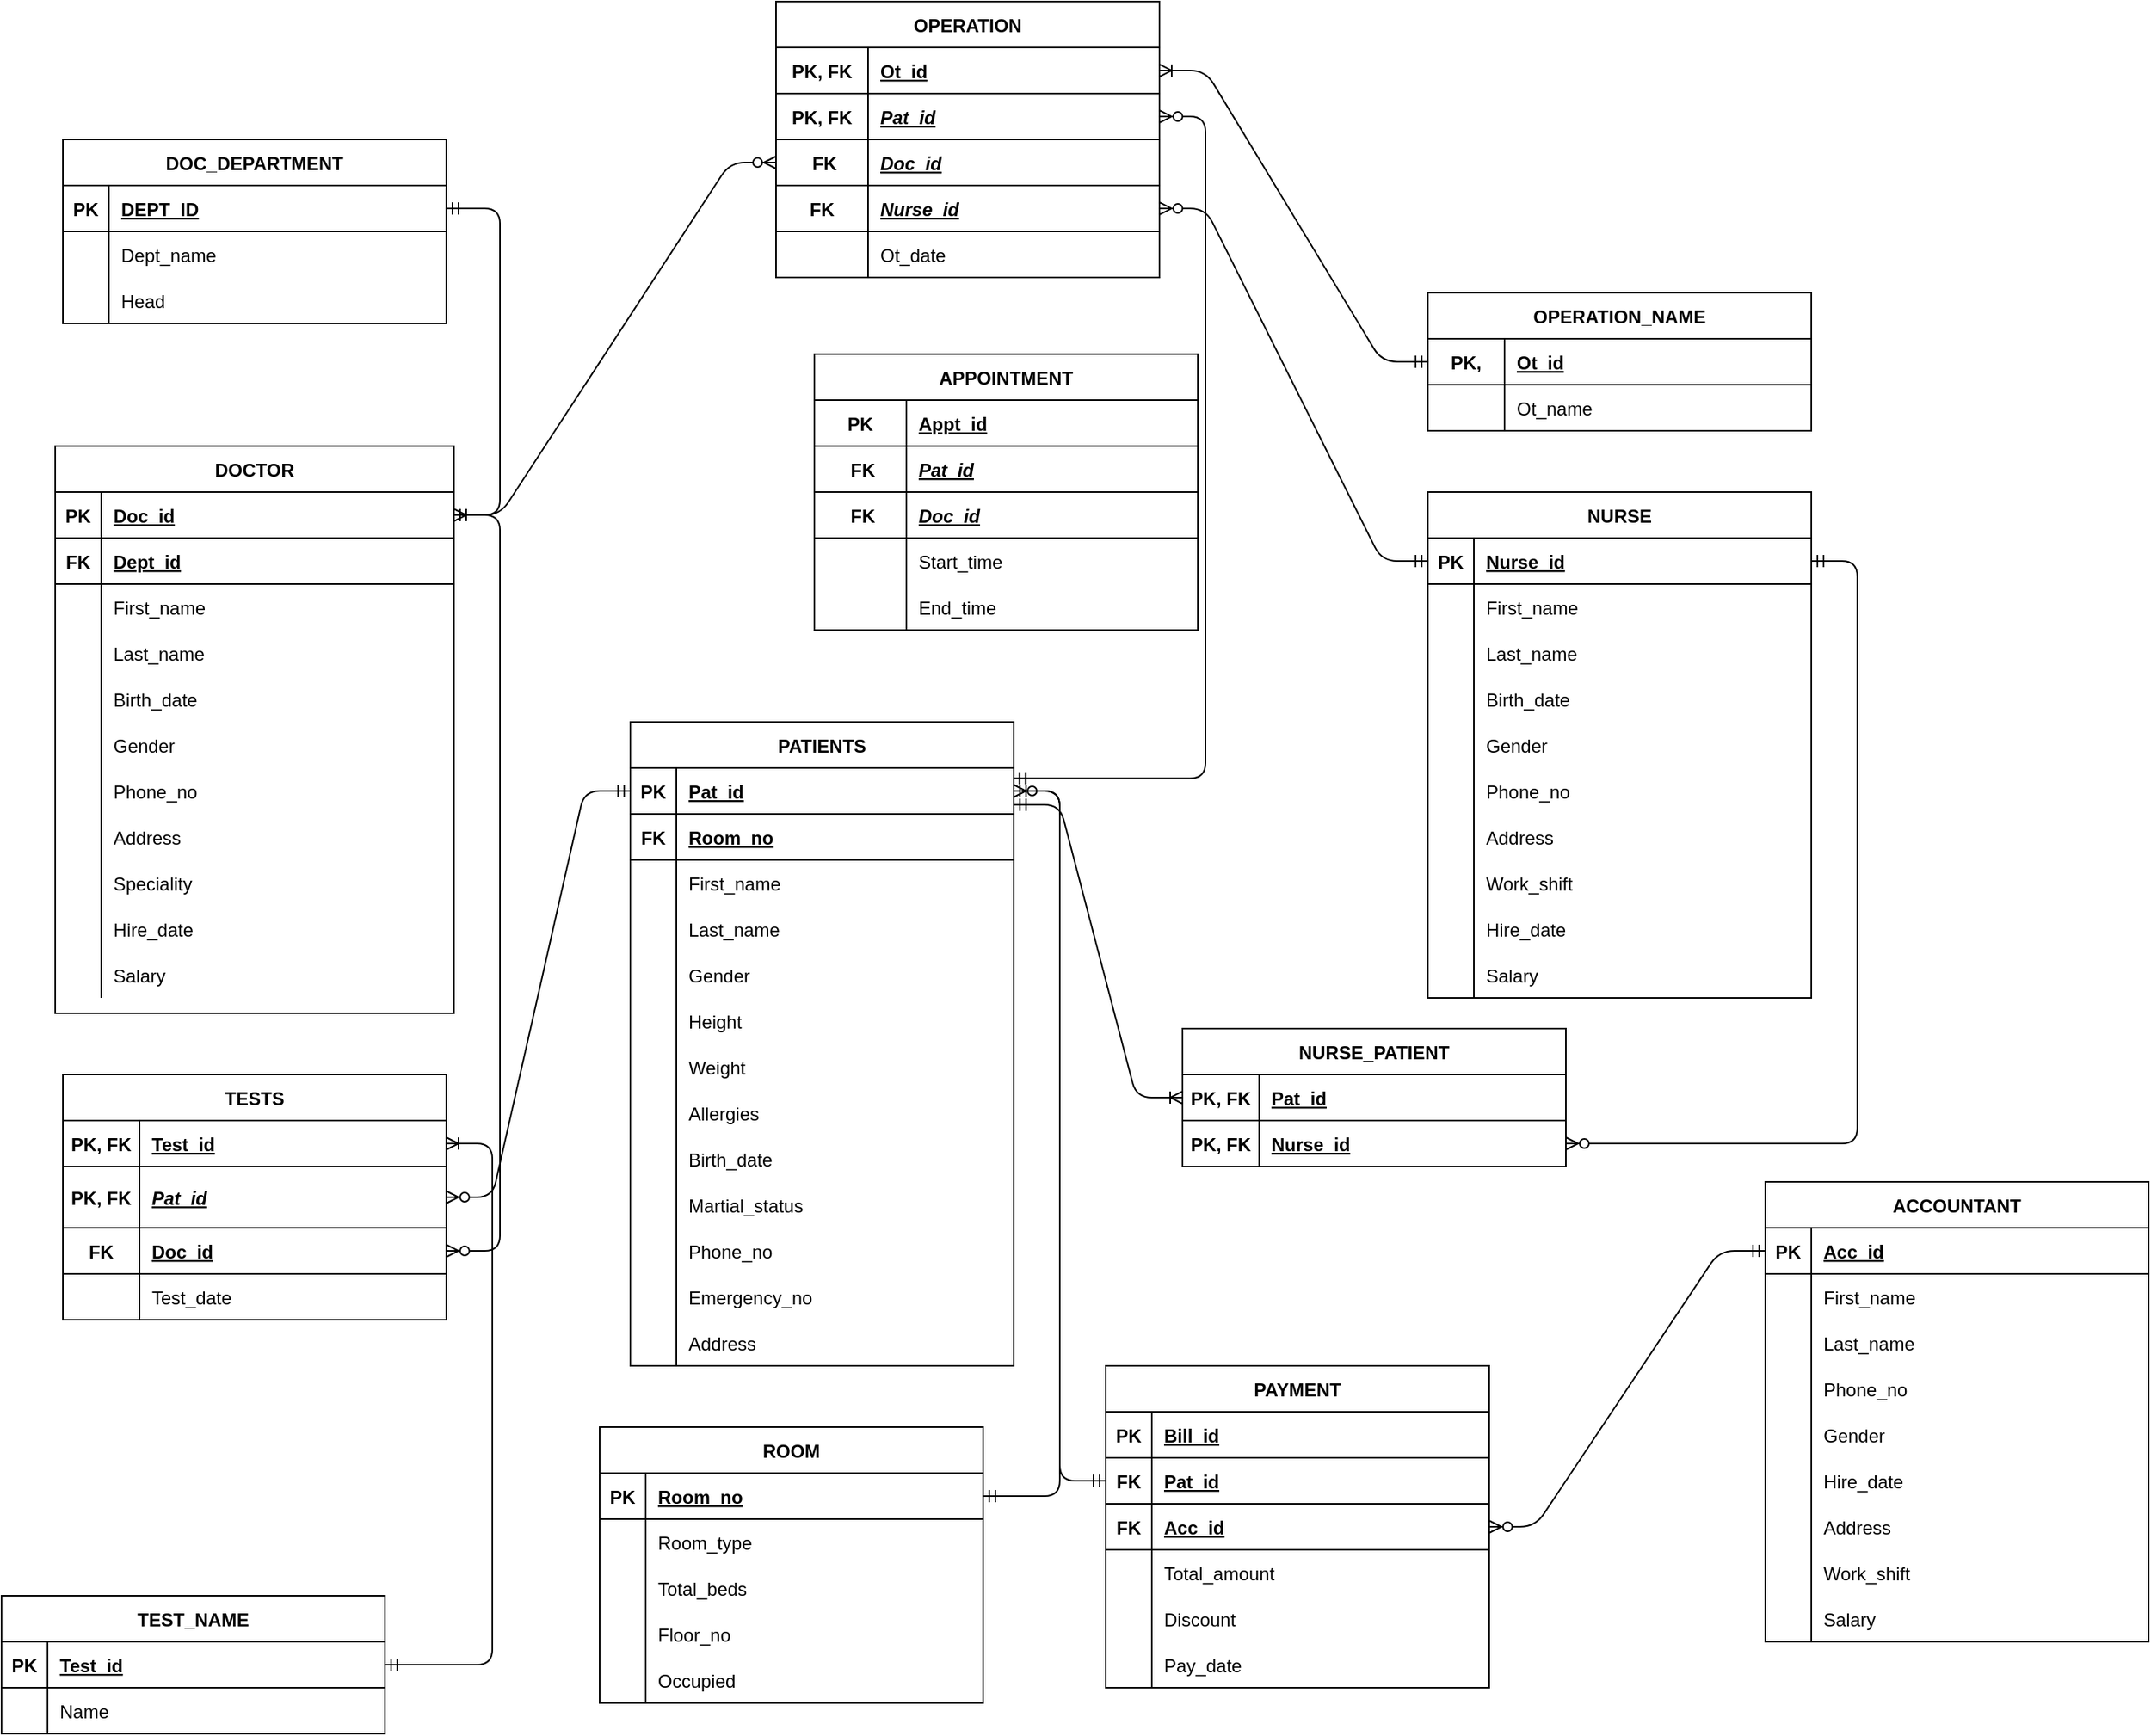<mxfile version="14.9.3" type="device"><diagram id="GktbqF6h-Oh01v-icp4A" name="Page-1"><mxGraphModel dx="2420" dy="2123" grid="1" gridSize="10" guides="1" tooltips="1" connect="1" arrows="1" fold="1" page="1" pageScale="1" pageWidth="850" pageHeight="1100" math="0" shadow="0"><root><mxCell id="0"/><mxCell id="1" parent="0"/><mxCell id="ONangsj23kmvxZAQOkGu-415" value="PAYMENT" style="shape=table;startSize=30;container=1;collapsible=1;childLayout=tableLayout;fixedRows=1;rowLines=0;fontStyle=1;align=center;resizeLast=1;" parent="1" vertex="1"><mxGeometry x="640" y="800" width="250" height="210" as="geometry"/></mxCell><mxCell id="ONangsj23kmvxZAQOkGu-416" value="" style="shape=partialRectangle;collapsible=0;dropTarget=0;pointerEvents=0;fillColor=none;points=[[0,0.5],[1,0.5]];portConstraint=eastwest;top=0;left=0;right=0;bottom=1;" parent="ONangsj23kmvxZAQOkGu-415" vertex="1"><mxGeometry y="30" width="250" height="30" as="geometry"/></mxCell><mxCell id="ONangsj23kmvxZAQOkGu-417" value="PK" style="shape=partialRectangle;overflow=hidden;connectable=0;fillColor=none;top=0;left=0;bottom=0;right=0;fontStyle=1;" parent="ONangsj23kmvxZAQOkGu-416" vertex="1"><mxGeometry width="30" height="30" as="geometry"/></mxCell><mxCell id="ONangsj23kmvxZAQOkGu-418" value="Bill_id" style="shape=partialRectangle;overflow=hidden;connectable=0;fillColor=none;top=0;left=0;bottom=0;right=0;align=left;spacingLeft=6;fontStyle=5;" parent="ONangsj23kmvxZAQOkGu-416" vertex="1"><mxGeometry x="30" width="220" height="30" as="geometry"/></mxCell><mxCell id="ONangsj23kmvxZAQOkGu-503" style="shape=partialRectangle;collapsible=0;dropTarget=0;pointerEvents=0;fillColor=none;points=[[0,0.5],[1,0.5]];portConstraint=eastwest;top=0;left=0;right=0;bottom=1;" parent="ONangsj23kmvxZAQOkGu-415" vertex="1"><mxGeometry y="60" width="250" height="30" as="geometry"/></mxCell><mxCell id="ONangsj23kmvxZAQOkGu-504" value="FK" style="shape=partialRectangle;overflow=hidden;connectable=0;fillColor=none;top=0;left=0;bottom=0;right=0;fontStyle=1;" parent="ONangsj23kmvxZAQOkGu-503" vertex="1"><mxGeometry width="30" height="30" as="geometry"/></mxCell><mxCell id="ONangsj23kmvxZAQOkGu-505" value="Pat_id" style="shape=partialRectangle;overflow=hidden;connectable=0;fillColor=none;top=0;left=0;bottom=0;right=0;align=left;spacingLeft=6;fontStyle=5;" parent="ONangsj23kmvxZAQOkGu-503" vertex="1"><mxGeometry x="30" width="220" height="30" as="geometry"/></mxCell><mxCell id="ONangsj23kmvxZAQOkGu-506" style="shape=partialRectangle;collapsible=0;dropTarget=0;pointerEvents=0;fillColor=none;points=[[0,0.5],[1,0.5]];portConstraint=eastwest;top=0;left=0;right=0;bottom=1;" parent="ONangsj23kmvxZAQOkGu-415" vertex="1"><mxGeometry y="90" width="250" height="30" as="geometry"/></mxCell><mxCell id="ONangsj23kmvxZAQOkGu-507" value="FK" style="shape=partialRectangle;overflow=hidden;connectable=0;fillColor=none;top=0;left=0;bottom=0;right=0;fontStyle=1;" parent="ONangsj23kmvxZAQOkGu-506" vertex="1"><mxGeometry width="30" height="30" as="geometry"/></mxCell><mxCell id="ONangsj23kmvxZAQOkGu-508" value="Acc_id" style="shape=partialRectangle;overflow=hidden;connectable=0;fillColor=none;top=0;left=0;bottom=0;right=0;align=left;spacingLeft=6;fontStyle=5;" parent="ONangsj23kmvxZAQOkGu-506" vertex="1"><mxGeometry x="30" width="220" height="30" as="geometry"/></mxCell><mxCell id="ONangsj23kmvxZAQOkGu-431" style="shape=partialRectangle;collapsible=0;dropTarget=0;pointerEvents=0;fillColor=none;points=[[0,0.5],[1,0.5]];portConstraint=eastwest;top=0;left=0;right=0;bottom=0;" parent="ONangsj23kmvxZAQOkGu-415" vertex="1"><mxGeometry y="120" width="250" height="30" as="geometry"/></mxCell><mxCell id="ONangsj23kmvxZAQOkGu-432" style="shape=partialRectangle;overflow=hidden;connectable=0;fillColor=none;top=0;left=0;bottom=0;right=0;" parent="ONangsj23kmvxZAQOkGu-431" vertex="1"><mxGeometry width="30" height="30" as="geometry"/></mxCell><mxCell id="ONangsj23kmvxZAQOkGu-433" value="Total_amount" style="shape=partialRectangle;overflow=hidden;connectable=0;fillColor=none;top=0;left=0;bottom=0;right=0;align=left;spacingLeft=6;" parent="ONangsj23kmvxZAQOkGu-431" vertex="1"><mxGeometry x="30" width="220" height="30" as="geometry"/></mxCell><mxCell id="sek99E6sQWk365qGPp7A-1" style="shape=partialRectangle;collapsible=0;dropTarget=0;pointerEvents=0;fillColor=none;points=[[0,0.5],[1,0.5]];portConstraint=eastwest;top=0;left=0;right=0;bottom=0;" parent="ONangsj23kmvxZAQOkGu-415" vertex="1"><mxGeometry y="150" width="250" height="30" as="geometry"/></mxCell><mxCell id="sek99E6sQWk365qGPp7A-2" style="shape=partialRectangle;overflow=hidden;connectable=0;fillColor=none;top=0;left=0;bottom=0;right=0;" parent="sek99E6sQWk365qGPp7A-1" vertex="1"><mxGeometry width="30" height="30" as="geometry"/></mxCell><mxCell id="sek99E6sQWk365qGPp7A-3" value="Discount" style="shape=partialRectangle;overflow=hidden;connectable=0;fillColor=none;top=0;left=0;bottom=0;right=0;align=left;spacingLeft=6;" parent="sek99E6sQWk365qGPp7A-1" vertex="1"><mxGeometry x="30" width="220" height="30" as="geometry"/></mxCell><mxCell id="ONangsj23kmvxZAQOkGu-425" value="" style="shape=partialRectangle;collapsible=0;dropTarget=0;pointerEvents=0;fillColor=none;points=[[0,0.5],[1,0.5]];portConstraint=eastwest;top=0;left=0;right=0;bottom=0;" parent="ONangsj23kmvxZAQOkGu-415" vertex="1"><mxGeometry y="180" width="250" height="30" as="geometry"/></mxCell><mxCell id="ONangsj23kmvxZAQOkGu-426" value="" style="shape=partialRectangle;overflow=hidden;connectable=0;fillColor=none;top=0;left=0;bottom=0;right=0;" parent="ONangsj23kmvxZAQOkGu-425" vertex="1"><mxGeometry width="30" height="30" as="geometry"/></mxCell><mxCell id="ONangsj23kmvxZAQOkGu-427" value="Pay_date" style="shape=partialRectangle;overflow=hidden;connectable=0;fillColor=none;top=0;left=0;bottom=0;right=0;align=left;spacingLeft=6;" parent="ONangsj23kmvxZAQOkGu-425" vertex="1"><mxGeometry x="30" width="220" height="30" as="geometry"/></mxCell><mxCell id="ONangsj23kmvxZAQOkGu-509" value="PATIENTS" style="shape=table;startSize=30;container=1;collapsible=1;childLayout=tableLayout;fixedRows=1;rowLines=0;fontStyle=1;align=center;resizeLast=1;" parent="1" vertex="1"><mxGeometry x="330" y="380" width="250" height="420" as="geometry"/></mxCell><mxCell id="ONangsj23kmvxZAQOkGu-510" value="" style="shape=partialRectangle;collapsible=0;dropTarget=0;pointerEvents=0;fillColor=none;points=[[0,0.5],[1,0.5]];portConstraint=eastwest;top=0;left=0;right=0;bottom=1;" parent="ONangsj23kmvxZAQOkGu-509" vertex="1"><mxGeometry y="30" width="250" height="30" as="geometry"/></mxCell><mxCell id="ONangsj23kmvxZAQOkGu-511" value="PK" style="shape=partialRectangle;overflow=hidden;connectable=0;fillColor=none;top=0;left=0;bottom=0;right=0;fontStyle=1;" parent="ONangsj23kmvxZAQOkGu-510" vertex="1"><mxGeometry width="30" height="30" as="geometry"/></mxCell><mxCell id="ONangsj23kmvxZAQOkGu-512" value="Pat_id" style="shape=partialRectangle;overflow=hidden;connectable=0;fillColor=none;top=0;left=0;bottom=0;right=0;align=left;spacingLeft=6;fontStyle=5;" parent="ONangsj23kmvxZAQOkGu-510" vertex="1"><mxGeometry x="30" width="220" height="30" as="geometry"/></mxCell><mxCell id="ONangsj23kmvxZAQOkGu-786" style="shape=partialRectangle;collapsible=0;dropTarget=0;pointerEvents=0;fillColor=none;points=[[0,0.5],[1,0.5]];portConstraint=eastwest;top=0;left=0;right=0;bottom=1;" parent="ONangsj23kmvxZAQOkGu-509" vertex="1"><mxGeometry y="60" width="250" height="30" as="geometry"/></mxCell><mxCell id="ONangsj23kmvxZAQOkGu-787" value="FK" style="shape=partialRectangle;overflow=hidden;connectable=0;fillColor=none;top=0;left=0;bottom=0;right=0;fontStyle=1;" parent="ONangsj23kmvxZAQOkGu-786" vertex="1"><mxGeometry width="30" height="30" as="geometry"/></mxCell><mxCell id="ONangsj23kmvxZAQOkGu-788" value="Room_no" style="shape=partialRectangle;overflow=hidden;connectable=0;fillColor=none;top=0;left=0;bottom=0;right=0;align=left;spacingLeft=6;fontStyle=5;" parent="ONangsj23kmvxZAQOkGu-786" vertex="1"><mxGeometry x="30" width="220" height="30" as="geometry"/></mxCell><mxCell id="ONangsj23kmvxZAQOkGu-513" value="" style="shape=partialRectangle;collapsible=0;dropTarget=0;pointerEvents=0;fillColor=none;points=[[0,0.5],[1,0.5]];portConstraint=eastwest;top=0;left=0;right=0;bottom=0;" parent="ONangsj23kmvxZAQOkGu-509" vertex="1"><mxGeometry y="90" width="250" height="30" as="geometry"/></mxCell><mxCell id="ONangsj23kmvxZAQOkGu-514" value="" style="shape=partialRectangle;overflow=hidden;connectable=0;fillColor=none;top=0;left=0;bottom=0;right=0;" parent="ONangsj23kmvxZAQOkGu-513" vertex="1"><mxGeometry width="30" height="30" as="geometry"/></mxCell><mxCell id="ONangsj23kmvxZAQOkGu-515" value="First_name" style="shape=partialRectangle;overflow=hidden;connectable=0;fillColor=none;top=0;left=0;bottom=0;right=0;align=left;spacingLeft=6;" parent="ONangsj23kmvxZAQOkGu-513" vertex="1"><mxGeometry x="30" width="220" height="30" as="geometry"/></mxCell><mxCell id="ONangsj23kmvxZAQOkGu-516" style="shape=partialRectangle;collapsible=0;dropTarget=0;pointerEvents=0;fillColor=none;points=[[0,0.5],[1,0.5]];portConstraint=eastwest;top=0;left=0;right=0;bottom=0;" parent="ONangsj23kmvxZAQOkGu-509" vertex="1"><mxGeometry y="120" width="250" height="30" as="geometry"/></mxCell><mxCell id="ONangsj23kmvxZAQOkGu-517" style="shape=partialRectangle;overflow=hidden;connectable=0;fillColor=none;top=0;left=0;bottom=0;right=0;" parent="ONangsj23kmvxZAQOkGu-516" vertex="1"><mxGeometry width="30" height="30" as="geometry"/></mxCell><mxCell id="ONangsj23kmvxZAQOkGu-518" value="Last_name" style="shape=partialRectangle;overflow=hidden;connectable=0;fillColor=none;top=0;left=0;bottom=0;right=0;align=left;spacingLeft=6;" parent="ONangsj23kmvxZAQOkGu-516" vertex="1"><mxGeometry x="30" width="220" height="30" as="geometry"/></mxCell><mxCell id="ONangsj23kmvxZAQOkGu-519" style="shape=partialRectangle;collapsible=0;dropTarget=0;pointerEvents=0;fillColor=none;points=[[0,0.5],[1,0.5]];portConstraint=eastwest;top=0;left=0;right=0;bottom=0;" parent="ONangsj23kmvxZAQOkGu-509" vertex="1"><mxGeometry y="150" width="250" height="30" as="geometry"/></mxCell><mxCell id="ONangsj23kmvxZAQOkGu-520" style="shape=partialRectangle;overflow=hidden;connectable=0;fillColor=none;top=0;left=0;bottom=0;right=0;" parent="ONangsj23kmvxZAQOkGu-519" vertex="1"><mxGeometry width="30" height="30" as="geometry"/></mxCell><mxCell id="ONangsj23kmvxZAQOkGu-521" value="Gender" style="shape=partialRectangle;overflow=hidden;connectable=0;fillColor=none;top=0;left=0;bottom=0;right=0;align=left;spacingLeft=6;" parent="ONangsj23kmvxZAQOkGu-519" vertex="1"><mxGeometry x="30" width="220" height="30" as="geometry"/></mxCell><mxCell id="ONangsj23kmvxZAQOkGu-522" style="shape=partialRectangle;collapsible=0;dropTarget=0;pointerEvents=0;fillColor=none;points=[[0,0.5],[1,0.5]];portConstraint=eastwest;top=0;left=0;right=0;bottom=0;" parent="ONangsj23kmvxZAQOkGu-509" vertex="1"><mxGeometry y="180" width="250" height="30" as="geometry"/></mxCell><mxCell id="ONangsj23kmvxZAQOkGu-523" style="shape=partialRectangle;overflow=hidden;connectable=0;fillColor=none;top=0;left=0;bottom=0;right=0;" parent="ONangsj23kmvxZAQOkGu-522" vertex="1"><mxGeometry width="30" height="30" as="geometry"/></mxCell><mxCell id="ONangsj23kmvxZAQOkGu-524" value="Height" style="shape=partialRectangle;overflow=hidden;connectable=0;fillColor=none;top=0;left=0;bottom=0;right=0;align=left;spacingLeft=6;" parent="ONangsj23kmvxZAQOkGu-522" vertex="1"><mxGeometry x="30" width="220" height="30" as="geometry"/></mxCell><mxCell id="ONangsj23kmvxZAQOkGu-525" style="shape=partialRectangle;collapsible=0;dropTarget=0;pointerEvents=0;fillColor=none;points=[[0,0.5],[1,0.5]];portConstraint=eastwest;top=0;left=0;right=0;bottom=0;" parent="ONangsj23kmvxZAQOkGu-509" vertex="1"><mxGeometry y="210" width="250" height="30" as="geometry"/></mxCell><mxCell id="ONangsj23kmvxZAQOkGu-526" style="shape=partialRectangle;overflow=hidden;connectable=0;fillColor=none;top=0;left=0;bottom=0;right=0;" parent="ONangsj23kmvxZAQOkGu-525" vertex="1"><mxGeometry width="30" height="30" as="geometry"/></mxCell><mxCell id="ONangsj23kmvxZAQOkGu-527" value="Weight" style="shape=partialRectangle;overflow=hidden;connectable=0;fillColor=none;top=0;left=0;bottom=0;right=0;align=left;spacingLeft=6;" parent="ONangsj23kmvxZAQOkGu-525" vertex="1"><mxGeometry x="30" width="220" height="30" as="geometry"/></mxCell><mxCell id="ONangsj23kmvxZAQOkGu-528" style="shape=partialRectangle;collapsible=0;dropTarget=0;pointerEvents=0;fillColor=none;points=[[0,0.5],[1,0.5]];portConstraint=eastwest;top=0;left=0;right=0;bottom=0;" parent="ONangsj23kmvxZAQOkGu-509" vertex="1"><mxGeometry y="240" width="250" height="30" as="geometry"/></mxCell><mxCell id="ONangsj23kmvxZAQOkGu-529" style="shape=partialRectangle;overflow=hidden;connectable=0;fillColor=none;top=0;left=0;bottom=0;right=0;" parent="ONangsj23kmvxZAQOkGu-528" vertex="1"><mxGeometry width="30" height="30" as="geometry"/></mxCell><mxCell id="ONangsj23kmvxZAQOkGu-530" value="Allergies" style="shape=partialRectangle;overflow=hidden;connectable=0;fillColor=none;top=0;left=0;bottom=0;right=0;align=left;spacingLeft=6;" parent="ONangsj23kmvxZAQOkGu-528" vertex="1"><mxGeometry x="30" width="220" height="30" as="geometry"/></mxCell><mxCell id="ONangsj23kmvxZAQOkGu-531" style="shape=partialRectangle;collapsible=0;dropTarget=0;pointerEvents=0;fillColor=none;points=[[0,0.5],[1,0.5]];portConstraint=eastwest;top=0;left=0;right=0;bottom=0;" parent="ONangsj23kmvxZAQOkGu-509" vertex="1"><mxGeometry y="270" width="250" height="30" as="geometry"/></mxCell><mxCell id="ONangsj23kmvxZAQOkGu-532" style="shape=partialRectangle;overflow=hidden;connectable=0;fillColor=none;top=0;left=0;bottom=0;right=0;" parent="ONangsj23kmvxZAQOkGu-531" vertex="1"><mxGeometry width="30" height="30" as="geometry"/></mxCell><mxCell id="ONangsj23kmvxZAQOkGu-533" value="Birth_date" style="shape=partialRectangle;overflow=hidden;connectable=0;fillColor=none;top=0;left=0;bottom=0;right=0;align=left;spacingLeft=6;" parent="ONangsj23kmvxZAQOkGu-531" vertex="1"><mxGeometry x="30" width="220" height="30" as="geometry"/></mxCell><mxCell id="ONangsj23kmvxZAQOkGu-534" style="shape=partialRectangle;collapsible=0;dropTarget=0;pointerEvents=0;fillColor=none;points=[[0,0.5],[1,0.5]];portConstraint=eastwest;top=0;left=0;right=0;bottom=0;" parent="ONangsj23kmvxZAQOkGu-509" vertex="1"><mxGeometry y="300" width="250" height="30" as="geometry"/></mxCell><mxCell id="ONangsj23kmvxZAQOkGu-535" style="shape=partialRectangle;overflow=hidden;connectable=0;fillColor=none;top=0;left=0;bottom=0;right=0;" parent="ONangsj23kmvxZAQOkGu-534" vertex="1"><mxGeometry width="30" height="30" as="geometry"/></mxCell><mxCell id="ONangsj23kmvxZAQOkGu-536" value="Martial_status" style="shape=partialRectangle;overflow=hidden;connectable=0;fillColor=none;top=0;left=0;bottom=0;right=0;align=left;spacingLeft=6;" parent="ONangsj23kmvxZAQOkGu-534" vertex="1"><mxGeometry x="30" width="220" height="30" as="geometry"/></mxCell><mxCell id="ONangsj23kmvxZAQOkGu-537" style="shape=partialRectangle;collapsible=0;dropTarget=0;pointerEvents=0;fillColor=none;points=[[0,0.5],[1,0.5]];portConstraint=eastwest;top=0;left=0;right=0;bottom=0;" parent="ONangsj23kmvxZAQOkGu-509" vertex="1"><mxGeometry y="330" width="250" height="30" as="geometry"/></mxCell><mxCell id="ONangsj23kmvxZAQOkGu-538" style="shape=partialRectangle;overflow=hidden;connectable=0;fillColor=none;top=0;left=0;bottom=0;right=0;" parent="ONangsj23kmvxZAQOkGu-537" vertex="1"><mxGeometry width="30" height="30" as="geometry"/></mxCell><mxCell id="ONangsj23kmvxZAQOkGu-539" value="Phone_no" style="shape=partialRectangle;overflow=hidden;connectable=0;fillColor=none;top=0;left=0;bottom=0;right=0;align=left;spacingLeft=6;" parent="ONangsj23kmvxZAQOkGu-537" vertex="1"><mxGeometry x="30" width="220" height="30" as="geometry"/></mxCell><mxCell id="ONangsj23kmvxZAQOkGu-540" style="shape=partialRectangle;collapsible=0;dropTarget=0;pointerEvents=0;fillColor=none;points=[[0,0.5],[1,0.5]];portConstraint=eastwest;top=0;left=0;right=0;bottom=0;" parent="ONangsj23kmvxZAQOkGu-509" vertex="1"><mxGeometry y="360" width="250" height="30" as="geometry"/></mxCell><mxCell id="ONangsj23kmvxZAQOkGu-541" style="shape=partialRectangle;overflow=hidden;connectable=0;fillColor=none;top=0;left=0;bottom=0;right=0;" parent="ONangsj23kmvxZAQOkGu-540" vertex="1"><mxGeometry width="30" height="30" as="geometry"/></mxCell><mxCell id="ONangsj23kmvxZAQOkGu-542" value="Emergency_no" style="shape=partialRectangle;overflow=hidden;connectable=0;fillColor=none;top=0;left=0;bottom=0;right=0;align=left;spacingLeft=6;" parent="ONangsj23kmvxZAQOkGu-540" vertex="1"><mxGeometry x="30" width="220" height="30" as="geometry"/></mxCell><mxCell id="ONangsj23kmvxZAQOkGu-543" value="" style="shape=partialRectangle;collapsible=0;dropTarget=0;pointerEvents=0;fillColor=none;points=[[0,0.5],[1,0.5]];portConstraint=eastwest;top=0;left=0;right=0;bottom=0;" parent="ONangsj23kmvxZAQOkGu-509" vertex="1"><mxGeometry y="390" width="250" height="30" as="geometry"/></mxCell><mxCell id="ONangsj23kmvxZAQOkGu-544" value="" style="shape=partialRectangle;overflow=hidden;connectable=0;fillColor=none;top=0;left=0;bottom=0;right=0;" parent="ONangsj23kmvxZAQOkGu-543" vertex="1"><mxGeometry width="30" height="30" as="geometry"/></mxCell><mxCell id="ONangsj23kmvxZAQOkGu-545" value="Address" style="shape=partialRectangle;overflow=hidden;connectable=0;fillColor=none;top=0;left=0;bottom=0;right=0;align=left;spacingLeft=6;" parent="ONangsj23kmvxZAQOkGu-543" vertex="1"><mxGeometry x="30" width="220" height="30" as="geometry"/></mxCell><mxCell id="ONangsj23kmvxZAQOkGu-546" value="ACCOUNTANT" style="shape=table;startSize=30;container=1;collapsible=1;childLayout=tableLayout;fixedRows=1;rowLines=0;fontStyle=1;align=center;resizeLast=1;" parent="1" vertex="1"><mxGeometry x="1070" y="680" width="250" height="300" as="geometry"/></mxCell><mxCell id="ONangsj23kmvxZAQOkGu-547" value="" style="shape=partialRectangle;collapsible=0;dropTarget=0;pointerEvents=0;fillColor=none;points=[[0,0.5],[1,0.5]];portConstraint=eastwest;top=0;left=0;right=0;bottom=1;" parent="ONangsj23kmvxZAQOkGu-546" vertex="1"><mxGeometry y="30" width="250" height="30" as="geometry"/></mxCell><mxCell id="ONangsj23kmvxZAQOkGu-548" value="PK" style="shape=partialRectangle;overflow=hidden;connectable=0;fillColor=none;top=0;left=0;bottom=0;right=0;fontStyle=1;" parent="ONangsj23kmvxZAQOkGu-547" vertex="1"><mxGeometry width="30" height="30" as="geometry"/></mxCell><mxCell id="ONangsj23kmvxZAQOkGu-549" value="Acc_id" style="shape=partialRectangle;overflow=hidden;connectable=0;fillColor=none;top=0;left=0;bottom=0;right=0;align=left;spacingLeft=6;fontStyle=5;" parent="ONangsj23kmvxZAQOkGu-547" vertex="1"><mxGeometry x="30" width="220" height="30" as="geometry"/></mxCell><mxCell id="ONangsj23kmvxZAQOkGu-550" value="" style="shape=partialRectangle;collapsible=0;dropTarget=0;pointerEvents=0;fillColor=none;points=[[0,0.5],[1,0.5]];portConstraint=eastwest;top=0;left=0;right=0;bottom=0;" parent="ONangsj23kmvxZAQOkGu-546" vertex="1"><mxGeometry y="60" width="250" height="30" as="geometry"/></mxCell><mxCell id="ONangsj23kmvxZAQOkGu-551" value="" style="shape=partialRectangle;overflow=hidden;connectable=0;fillColor=none;top=0;left=0;bottom=0;right=0;" parent="ONangsj23kmvxZAQOkGu-550" vertex="1"><mxGeometry width="30" height="30" as="geometry"/></mxCell><mxCell id="ONangsj23kmvxZAQOkGu-552" value="First_name" style="shape=partialRectangle;overflow=hidden;connectable=0;fillColor=none;top=0;left=0;bottom=0;right=0;align=left;spacingLeft=6;" parent="ONangsj23kmvxZAQOkGu-550" vertex="1"><mxGeometry x="30" width="220" height="30" as="geometry"/></mxCell><mxCell id="ONangsj23kmvxZAQOkGu-553" style="shape=partialRectangle;collapsible=0;dropTarget=0;pointerEvents=0;fillColor=none;points=[[0,0.5],[1,0.5]];portConstraint=eastwest;top=0;left=0;right=0;bottom=0;" parent="ONangsj23kmvxZAQOkGu-546" vertex="1"><mxGeometry y="90" width="250" height="30" as="geometry"/></mxCell><mxCell id="ONangsj23kmvxZAQOkGu-554" style="shape=partialRectangle;overflow=hidden;connectable=0;fillColor=none;top=0;left=0;bottom=0;right=0;" parent="ONangsj23kmvxZAQOkGu-553" vertex="1"><mxGeometry width="30" height="30" as="geometry"/></mxCell><mxCell id="ONangsj23kmvxZAQOkGu-555" value="Last_name" style="shape=partialRectangle;overflow=hidden;connectable=0;fillColor=none;top=0;left=0;bottom=0;right=0;align=left;spacingLeft=6;" parent="ONangsj23kmvxZAQOkGu-553" vertex="1"><mxGeometry x="30" width="220" height="30" as="geometry"/></mxCell><mxCell id="ONangsj23kmvxZAQOkGu-556" style="shape=partialRectangle;collapsible=0;dropTarget=0;pointerEvents=0;fillColor=none;points=[[0,0.5],[1,0.5]];portConstraint=eastwest;top=0;left=0;right=0;bottom=0;" parent="ONangsj23kmvxZAQOkGu-546" vertex="1"><mxGeometry y="120" width="250" height="30" as="geometry"/></mxCell><mxCell id="ONangsj23kmvxZAQOkGu-557" style="shape=partialRectangle;overflow=hidden;connectable=0;fillColor=none;top=0;left=0;bottom=0;right=0;" parent="ONangsj23kmvxZAQOkGu-556" vertex="1"><mxGeometry width="30" height="30" as="geometry"/></mxCell><mxCell id="ONangsj23kmvxZAQOkGu-558" value="Phone_no" style="shape=partialRectangle;overflow=hidden;connectable=0;fillColor=none;top=0;left=0;bottom=0;right=0;align=left;spacingLeft=6;" parent="ONangsj23kmvxZAQOkGu-556" vertex="1"><mxGeometry x="30" width="220" height="30" as="geometry"/></mxCell><mxCell id="ONangsj23kmvxZAQOkGu-559" style="shape=partialRectangle;collapsible=0;dropTarget=0;pointerEvents=0;fillColor=none;points=[[0,0.5],[1,0.5]];portConstraint=eastwest;top=0;left=0;right=0;bottom=0;" parent="ONangsj23kmvxZAQOkGu-546" vertex="1"><mxGeometry y="150" width="250" height="30" as="geometry"/></mxCell><mxCell id="ONangsj23kmvxZAQOkGu-560" style="shape=partialRectangle;overflow=hidden;connectable=0;fillColor=none;top=0;left=0;bottom=0;right=0;" parent="ONangsj23kmvxZAQOkGu-559" vertex="1"><mxGeometry width="30" height="30" as="geometry"/></mxCell><mxCell id="ONangsj23kmvxZAQOkGu-561" value="Gender" style="shape=partialRectangle;overflow=hidden;connectable=0;fillColor=none;top=0;left=0;bottom=0;right=0;align=left;spacingLeft=6;" parent="ONangsj23kmvxZAQOkGu-559" vertex="1"><mxGeometry x="30" width="220" height="30" as="geometry"/></mxCell><mxCell id="ONangsj23kmvxZAQOkGu-562" style="shape=partialRectangle;collapsible=0;dropTarget=0;pointerEvents=0;fillColor=none;points=[[0,0.5],[1,0.5]];portConstraint=eastwest;top=0;left=0;right=0;bottom=0;" parent="ONangsj23kmvxZAQOkGu-546" vertex="1"><mxGeometry y="180" width="250" height="30" as="geometry"/></mxCell><mxCell id="ONangsj23kmvxZAQOkGu-563" style="shape=partialRectangle;overflow=hidden;connectable=0;fillColor=none;top=0;left=0;bottom=0;right=0;" parent="ONangsj23kmvxZAQOkGu-562" vertex="1"><mxGeometry width="30" height="30" as="geometry"/></mxCell><mxCell id="ONangsj23kmvxZAQOkGu-564" value="Hire_date" style="shape=partialRectangle;overflow=hidden;connectable=0;fillColor=none;top=0;left=0;bottom=0;right=0;align=left;spacingLeft=6;" parent="ONangsj23kmvxZAQOkGu-562" vertex="1"><mxGeometry x="30" width="220" height="30" as="geometry"/></mxCell><mxCell id="ONangsj23kmvxZAQOkGu-565" value="" style="shape=partialRectangle;collapsible=0;dropTarget=0;pointerEvents=0;fillColor=none;points=[[0,0.5],[1,0.5]];portConstraint=eastwest;top=0;left=0;right=0;bottom=0;" parent="ONangsj23kmvxZAQOkGu-546" vertex="1"><mxGeometry y="210" width="250" height="30" as="geometry"/></mxCell><mxCell id="ONangsj23kmvxZAQOkGu-566" value="" style="shape=partialRectangle;overflow=hidden;connectable=0;fillColor=none;top=0;left=0;bottom=0;right=0;" parent="ONangsj23kmvxZAQOkGu-565" vertex="1"><mxGeometry width="30" height="30" as="geometry"/></mxCell><mxCell id="ONangsj23kmvxZAQOkGu-567" value="Address" style="shape=partialRectangle;overflow=hidden;connectable=0;fillColor=none;top=0;left=0;bottom=0;right=0;align=left;spacingLeft=6;" parent="ONangsj23kmvxZAQOkGu-565" vertex="1"><mxGeometry x="30" width="220" height="30" as="geometry"/></mxCell><mxCell id="ONangsj23kmvxZAQOkGu-568" style="shape=partialRectangle;collapsible=0;dropTarget=0;pointerEvents=0;fillColor=none;points=[[0,0.5],[1,0.5]];portConstraint=eastwest;top=0;left=0;right=0;bottom=0;" parent="ONangsj23kmvxZAQOkGu-546" vertex="1"><mxGeometry y="240" width="250" height="30" as="geometry"/></mxCell><mxCell id="ONangsj23kmvxZAQOkGu-569" style="shape=partialRectangle;overflow=hidden;connectable=0;fillColor=none;top=0;left=0;bottom=0;right=0;" parent="ONangsj23kmvxZAQOkGu-568" vertex="1"><mxGeometry width="30" height="30" as="geometry"/></mxCell><mxCell id="ONangsj23kmvxZAQOkGu-570" value="Work_shift" style="shape=partialRectangle;overflow=hidden;connectable=0;fillColor=none;top=0;left=0;bottom=0;right=0;align=left;spacingLeft=6;" parent="ONangsj23kmvxZAQOkGu-568" vertex="1"><mxGeometry x="30" width="220" height="30" as="geometry"/></mxCell><mxCell id="ONangsj23kmvxZAQOkGu-571" style="shape=partialRectangle;collapsible=0;dropTarget=0;pointerEvents=0;fillColor=none;points=[[0,0.5],[1,0.5]];portConstraint=eastwest;top=0;left=0;right=0;bottom=0;" parent="ONangsj23kmvxZAQOkGu-546" vertex="1"><mxGeometry y="270" width="250" height="30" as="geometry"/></mxCell><mxCell id="ONangsj23kmvxZAQOkGu-572" style="shape=partialRectangle;overflow=hidden;connectable=0;fillColor=none;top=0;left=0;bottom=0;right=0;" parent="ONangsj23kmvxZAQOkGu-571" vertex="1"><mxGeometry width="30" height="30" as="geometry"/></mxCell><mxCell id="ONangsj23kmvxZAQOkGu-573" value="Salary" style="shape=partialRectangle;overflow=hidden;connectable=0;fillColor=none;top=0;left=0;bottom=0;right=0;align=left;spacingLeft=6;" parent="ONangsj23kmvxZAQOkGu-571" vertex="1"><mxGeometry x="30" width="220" height="30" as="geometry"/></mxCell><mxCell id="ONangsj23kmvxZAQOkGu-574" value="DOCTOR" style="shape=table;startSize=30;container=1;collapsible=1;childLayout=tableLayout;fixedRows=1;rowLines=0;fontStyle=1;align=center;resizeLast=1;" parent="1" vertex="1"><mxGeometry x="-45" y="200" width="260" height="370" as="geometry"/></mxCell><mxCell id="ONangsj23kmvxZAQOkGu-575" value="" style="shape=partialRectangle;collapsible=0;dropTarget=0;pointerEvents=0;fillColor=none;points=[[0,0.5],[1,0.5]];portConstraint=eastwest;top=0;left=0;right=0;bottom=1;" parent="ONangsj23kmvxZAQOkGu-574" vertex="1"><mxGeometry y="30" width="260" height="30" as="geometry"/></mxCell><mxCell id="ONangsj23kmvxZAQOkGu-576" value="PK" style="shape=partialRectangle;overflow=hidden;connectable=0;fillColor=none;top=0;left=0;bottom=0;right=0;fontStyle=1;" parent="ONangsj23kmvxZAQOkGu-575" vertex="1"><mxGeometry width="30" height="30" as="geometry"/></mxCell><mxCell id="ONangsj23kmvxZAQOkGu-577" value="Doc_id" style="shape=partialRectangle;overflow=hidden;connectable=0;fillColor=none;top=0;left=0;bottom=0;right=0;align=left;spacingLeft=6;fontStyle=5;" parent="ONangsj23kmvxZAQOkGu-575" vertex="1"><mxGeometry x="30" width="230" height="30" as="geometry"/></mxCell><mxCell id="ONangsj23kmvxZAQOkGu-783" style="shape=partialRectangle;collapsible=0;dropTarget=0;pointerEvents=0;fillColor=none;points=[[0,0.5],[1,0.5]];portConstraint=eastwest;top=0;left=0;right=0;bottom=1;" parent="ONangsj23kmvxZAQOkGu-574" vertex="1"><mxGeometry y="60" width="260" height="30" as="geometry"/></mxCell><mxCell id="ONangsj23kmvxZAQOkGu-784" value="FK" style="shape=partialRectangle;overflow=hidden;connectable=0;fillColor=none;top=0;left=0;bottom=0;right=0;fontStyle=1;" parent="ONangsj23kmvxZAQOkGu-783" vertex="1"><mxGeometry width="30" height="30" as="geometry"/></mxCell><mxCell id="ONangsj23kmvxZAQOkGu-785" value="Dept_id" style="shape=partialRectangle;overflow=hidden;connectable=0;fillColor=none;top=0;left=0;bottom=0;right=0;align=left;spacingLeft=6;fontStyle=5;" parent="ONangsj23kmvxZAQOkGu-783" vertex="1"><mxGeometry x="30" width="230" height="30" as="geometry"/></mxCell><mxCell id="ONangsj23kmvxZAQOkGu-578" value="" style="shape=partialRectangle;collapsible=0;dropTarget=0;pointerEvents=0;fillColor=none;points=[[0,0.5],[1,0.5]];portConstraint=eastwest;top=0;left=0;right=0;bottom=0;" parent="ONangsj23kmvxZAQOkGu-574" vertex="1"><mxGeometry y="90" width="260" height="30" as="geometry"/></mxCell><mxCell id="ONangsj23kmvxZAQOkGu-579" value="" style="shape=partialRectangle;overflow=hidden;connectable=0;fillColor=none;top=0;left=0;bottom=0;right=0;" parent="ONangsj23kmvxZAQOkGu-578" vertex="1"><mxGeometry width="30" height="30" as="geometry"/></mxCell><mxCell id="ONangsj23kmvxZAQOkGu-580" value="First_name" style="shape=partialRectangle;overflow=hidden;connectable=0;fillColor=none;top=0;left=0;bottom=0;right=0;align=left;spacingLeft=6;" parent="ONangsj23kmvxZAQOkGu-578" vertex="1"><mxGeometry x="30" width="230" height="30" as="geometry"/></mxCell><mxCell id="ONangsj23kmvxZAQOkGu-581" style="shape=partialRectangle;collapsible=0;dropTarget=0;pointerEvents=0;fillColor=none;points=[[0,0.5],[1,0.5]];portConstraint=eastwest;top=0;left=0;right=0;bottom=0;" parent="ONangsj23kmvxZAQOkGu-574" vertex="1"><mxGeometry y="120" width="260" height="30" as="geometry"/></mxCell><mxCell id="ONangsj23kmvxZAQOkGu-582" style="shape=partialRectangle;overflow=hidden;connectable=0;fillColor=none;top=0;left=0;bottom=0;right=0;" parent="ONangsj23kmvxZAQOkGu-581" vertex="1"><mxGeometry width="30" height="30" as="geometry"/></mxCell><mxCell id="ONangsj23kmvxZAQOkGu-583" value="Last_name" style="shape=partialRectangle;overflow=hidden;connectable=0;fillColor=none;top=0;left=0;bottom=0;right=0;align=left;spacingLeft=6;" parent="ONangsj23kmvxZAQOkGu-581" vertex="1"><mxGeometry x="30" width="230" height="30" as="geometry"/></mxCell><mxCell id="ONangsj23kmvxZAQOkGu-584" style="shape=partialRectangle;collapsible=0;dropTarget=0;pointerEvents=0;fillColor=none;points=[[0,0.5],[1,0.5]];portConstraint=eastwest;top=0;left=0;right=0;bottom=0;" parent="ONangsj23kmvxZAQOkGu-574" vertex="1"><mxGeometry y="150" width="260" height="30" as="geometry"/></mxCell><mxCell id="ONangsj23kmvxZAQOkGu-585" style="shape=partialRectangle;overflow=hidden;connectable=0;fillColor=none;top=0;left=0;bottom=0;right=0;" parent="ONangsj23kmvxZAQOkGu-584" vertex="1"><mxGeometry width="30" height="30" as="geometry"/></mxCell><mxCell id="ONangsj23kmvxZAQOkGu-586" value="Birth_date" style="shape=partialRectangle;overflow=hidden;connectable=0;fillColor=none;top=0;left=0;bottom=0;right=0;align=left;spacingLeft=6;" parent="ONangsj23kmvxZAQOkGu-584" vertex="1"><mxGeometry x="30" width="230" height="30" as="geometry"/></mxCell><mxCell id="ONangsj23kmvxZAQOkGu-587" style="shape=partialRectangle;collapsible=0;dropTarget=0;pointerEvents=0;fillColor=none;points=[[0,0.5],[1,0.5]];portConstraint=eastwest;top=0;left=0;right=0;bottom=0;" parent="ONangsj23kmvxZAQOkGu-574" vertex="1"><mxGeometry y="180" width="260" height="30" as="geometry"/></mxCell><mxCell id="ONangsj23kmvxZAQOkGu-588" style="shape=partialRectangle;overflow=hidden;connectable=0;fillColor=none;top=0;left=0;bottom=0;right=0;" parent="ONangsj23kmvxZAQOkGu-587" vertex="1"><mxGeometry width="30" height="30" as="geometry"/></mxCell><mxCell id="ONangsj23kmvxZAQOkGu-589" value="Gender" style="shape=partialRectangle;overflow=hidden;connectable=0;fillColor=none;top=0;left=0;bottom=0;right=0;align=left;spacingLeft=6;" parent="ONangsj23kmvxZAQOkGu-587" vertex="1"><mxGeometry x="30" width="230" height="30" as="geometry"/></mxCell><mxCell id="ONangsj23kmvxZAQOkGu-590" style="shape=partialRectangle;collapsible=0;dropTarget=0;pointerEvents=0;fillColor=none;points=[[0,0.5],[1,0.5]];portConstraint=eastwest;top=0;left=0;right=0;bottom=0;" parent="ONangsj23kmvxZAQOkGu-574" vertex="1"><mxGeometry y="210" width="260" height="30" as="geometry"/></mxCell><mxCell id="ONangsj23kmvxZAQOkGu-591" style="shape=partialRectangle;overflow=hidden;connectable=0;fillColor=none;top=0;left=0;bottom=0;right=0;" parent="ONangsj23kmvxZAQOkGu-590" vertex="1"><mxGeometry width="30" height="30" as="geometry"/></mxCell><mxCell id="ONangsj23kmvxZAQOkGu-592" value="Phone_no" style="shape=partialRectangle;overflow=hidden;connectable=0;fillColor=none;top=0;left=0;bottom=0;right=0;align=left;spacingLeft=6;" parent="ONangsj23kmvxZAQOkGu-590" vertex="1"><mxGeometry x="30" width="230" height="30" as="geometry"/></mxCell><mxCell id="ONangsj23kmvxZAQOkGu-593" style="shape=partialRectangle;collapsible=0;dropTarget=0;pointerEvents=0;fillColor=none;points=[[0,0.5],[1,0.5]];portConstraint=eastwest;top=0;left=0;right=0;bottom=0;" parent="ONangsj23kmvxZAQOkGu-574" vertex="1"><mxGeometry y="240" width="260" height="30" as="geometry"/></mxCell><mxCell id="ONangsj23kmvxZAQOkGu-594" style="shape=partialRectangle;overflow=hidden;connectable=0;fillColor=none;top=0;left=0;bottom=0;right=0;" parent="ONangsj23kmvxZAQOkGu-593" vertex="1"><mxGeometry width="30" height="30" as="geometry"/></mxCell><mxCell id="ONangsj23kmvxZAQOkGu-595" value="Address" style="shape=partialRectangle;overflow=hidden;connectable=0;fillColor=none;top=0;left=0;bottom=0;right=0;align=left;spacingLeft=6;" parent="ONangsj23kmvxZAQOkGu-593" vertex="1"><mxGeometry x="30" width="230" height="30" as="geometry"/></mxCell><mxCell id="ONangsj23kmvxZAQOkGu-596" value="" style="shape=partialRectangle;collapsible=0;dropTarget=0;pointerEvents=0;fillColor=none;points=[[0,0.5],[1,0.5]];portConstraint=eastwest;top=0;left=0;right=0;bottom=0;" parent="ONangsj23kmvxZAQOkGu-574" vertex="1"><mxGeometry y="270" width="260" height="30" as="geometry"/></mxCell><mxCell id="ONangsj23kmvxZAQOkGu-597" value="" style="shape=partialRectangle;overflow=hidden;connectable=0;fillColor=none;top=0;left=0;bottom=0;right=0;" parent="ONangsj23kmvxZAQOkGu-596" vertex="1"><mxGeometry width="30" height="30" as="geometry"/></mxCell><mxCell id="ONangsj23kmvxZAQOkGu-598" value="Speciality" style="shape=partialRectangle;overflow=hidden;connectable=0;fillColor=none;top=0;left=0;bottom=0;right=0;align=left;spacingLeft=6;" parent="ONangsj23kmvxZAQOkGu-596" vertex="1"><mxGeometry x="30" width="230" height="30" as="geometry"/></mxCell><mxCell id="ONangsj23kmvxZAQOkGu-599" style="shape=partialRectangle;collapsible=0;dropTarget=0;pointerEvents=0;fillColor=none;points=[[0,0.5],[1,0.5]];portConstraint=eastwest;top=0;left=0;right=0;bottom=0;" parent="ONangsj23kmvxZAQOkGu-574" vertex="1"><mxGeometry y="300" width="260" height="30" as="geometry"/></mxCell><mxCell id="ONangsj23kmvxZAQOkGu-600" style="shape=partialRectangle;overflow=hidden;connectable=0;fillColor=none;top=0;left=0;bottom=0;right=0;" parent="ONangsj23kmvxZAQOkGu-599" vertex="1"><mxGeometry width="30" height="30" as="geometry"/></mxCell><mxCell id="ONangsj23kmvxZAQOkGu-601" value="Hire_date" style="shape=partialRectangle;overflow=hidden;connectable=0;fillColor=none;top=0;left=0;bottom=0;right=0;align=left;spacingLeft=6;" parent="ONangsj23kmvxZAQOkGu-599" vertex="1"><mxGeometry x="30" width="230" height="30" as="geometry"/></mxCell><mxCell id="ONangsj23kmvxZAQOkGu-602" style="shape=partialRectangle;collapsible=0;dropTarget=0;pointerEvents=0;fillColor=none;points=[[0,0.5],[1,0.5]];portConstraint=eastwest;top=0;left=0;right=0;bottom=0;" parent="ONangsj23kmvxZAQOkGu-574" vertex="1"><mxGeometry y="330" width="260" height="30" as="geometry"/></mxCell><mxCell id="ONangsj23kmvxZAQOkGu-603" style="shape=partialRectangle;overflow=hidden;connectable=0;fillColor=none;top=0;left=0;bottom=0;right=0;" parent="ONangsj23kmvxZAQOkGu-602" vertex="1"><mxGeometry width="30" height="30" as="geometry"/></mxCell><mxCell id="ONangsj23kmvxZAQOkGu-604" value="Salary" style="shape=partialRectangle;overflow=hidden;connectable=0;fillColor=none;top=0;left=0;bottom=0;right=0;align=left;spacingLeft=6;" parent="ONangsj23kmvxZAQOkGu-602" vertex="1"><mxGeometry x="30" width="230" height="30" as="geometry"/></mxCell><mxCell id="ONangsj23kmvxZAQOkGu-605" value="ROOM" style="shape=table;startSize=30;container=1;collapsible=1;childLayout=tableLayout;fixedRows=1;rowLines=0;fontStyle=1;align=center;resizeLast=1;" parent="1" vertex="1"><mxGeometry x="310" y="840" width="250" height="180" as="geometry"/></mxCell><mxCell id="ONangsj23kmvxZAQOkGu-606" value="" style="shape=partialRectangle;collapsible=0;dropTarget=0;pointerEvents=0;fillColor=none;points=[[0,0.5],[1,0.5]];portConstraint=eastwest;top=0;left=0;right=0;bottom=1;" parent="ONangsj23kmvxZAQOkGu-605" vertex="1"><mxGeometry y="30" width="250" height="30" as="geometry"/></mxCell><mxCell id="ONangsj23kmvxZAQOkGu-607" value="PK" style="shape=partialRectangle;overflow=hidden;connectable=0;fillColor=none;top=0;left=0;bottom=0;right=0;fontStyle=1;" parent="ONangsj23kmvxZAQOkGu-606" vertex="1"><mxGeometry width="30" height="30" as="geometry"/></mxCell><mxCell id="ONangsj23kmvxZAQOkGu-608" value="Room_no" style="shape=partialRectangle;overflow=hidden;connectable=0;fillColor=none;top=0;left=0;bottom=0;right=0;align=left;spacingLeft=6;fontStyle=5;" parent="ONangsj23kmvxZAQOkGu-606" vertex="1"><mxGeometry x="30" width="220" height="30" as="geometry"/></mxCell><mxCell id="ONangsj23kmvxZAQOkGu-609" value="" style="shape=partialRectangle;collapsible=0;dropTarget=0;pointerEvents=0;fillColor=none;points=[[0,0.5],[1,0.5]];portConstraint=eastwest;top=0;left=0;right=0;bottom=0;" parent="ONangsj23kmvxZAQOkGu-605" vertex="1"><mxGeometry y="60" width="250" height="30" as="geometry"/></mxCell><mxCell id="ONangsj23kmvxZAQOkGu-610" value="" style="shape=partialRectangle;overflow=hidden;connectable=0;fillColor=none;top=0;left=0;bottom=0;right=0;" parent="ONangsj23kmvxZAQOkGu-609" vertex="1"><mxGeometry width="30" height="30" as="geometry"/></mxCell><mxCell id="ONangsj23kmvxZAQOkGu-611" value="Room_type" style="shape=partialRectangle;overflow=hidden;connectable=0;fillColor=none;top=0;left=0;bottom=0;right=0;align=left;spacingLeft=6;" parent="ONangsj23kmvxZAQOkGu-609" vertex="1"><mxGeometry x="30" width="220" height="30" as="geometry"/></mxCell><mxCell id="ONangsj23kmvxZAQOkGu-612" style="shape=partialRectangle;collapsible=0;dropTarget=0;pointerEvents=0;fillColor=none;points=[[0,0.5],[1,0.5]];portConstraint=eastwest;top=0;left=0;right=0;bottom=0;" parent="ONangsj23kmvxZAQOkGu-605" vertex="1"><mxGeometry y="90" width="250" height="30" as="geometry"/></mxCell><mxCell id="ONangsj23kmvxZAQOkGu-613" style="shape=partialRectangle;overflow=hidden;connectable=0;fillColor=none;top=0;left=0;bottom=0;right=0;" parent="ONangsj23kmvxZAQOkGu-612" vertex="1"><mxGeometry width="30" height="30" as="geometry"/></mxCell><mxCell id="ONangsj23kmvxZAQOkGu-614" value="Total_beds" style="shape=partialRectangle;overflow=hidden;connectable=0;fillColor=none;top=0;left=0;bottom=0;right=0;align=left;spacingLeft=6;" parent="ONangsj23kmvxZAQOkGu-612" vertex="1"><mxGeometry x="30" width="220" height="30" as="geometry"/></mxCell><mxCell id="ONangsj23kmvxZAQOkGu-615" value="" style="shape=partialRectangle;collapsible=0;dropTarget=0;pointerEvents=0;fillColor=none;points=[[0,0.5],[1,0.5]];portConstraint=eastwest;top=0;left=0;right=0;bottom=0;" parent="ONangsj23kmvxZAQOkGu-605" vertex="1"><mxGeometry y="120" width="250" height="30" as="geometry"/></mxCell><mxCell id="ONangsj23kmvxZAQOkGu-616" value="" style="shape=partialRectangle;overflow=hidden;connectable=0;fillColor=none;top=0;left=0;bottom=0;right=0;" parent="ONangsj23kmvxZAQOkGu-615" vertex="1"><mxGeometry width="30" height="30" as="geometry"/></mxCell><mxCell id="ONangsj23kmvxZAQOkGu-617" value="Floor_no" style="shape=partialRectangle;overflow=hidden;connectable=0;fillColor=none;top=0;left=0;bottom=0;right=0;align=left;spacingLeft=6;" parent="ONangsj23kmvxZAQOkGu-615" vertex="1"><mxGeometry x="30" width="220" height="30" as="geometry"/></mxCell><mxCell id="ONangsj23kmvxZAQOkGu-618" style="shape=partialRectangle;collapsible=0;dropTarget=0;pointerEvents=0;fillColor=none;points=[[0,0.5],[1,0.5]];portConstraint=eastwest;top=0;left=0;right=0;bottom=0;" parent="ONangsj23kmvxZAQOkGu-605" vertex="1"><mxGeometry y="150" width="250" height="30" as="geometry"/></mxCell><mxCell id="ONangsj23kmvxZAQOkGu-619" style="shape=partialRectangle;overflow=hidden;connectable=0;fillColor=none;top=0;left=0;bottom=0;right=0;" parent="ONangsj23kmvxZAQOkGu-618" vertex="1"><mxGeometry width="30" height="30" as="geometry"/></mxCell><mxCell id="ONangsj23kmvxZAQOkGu-620" value="Occupied" style="shape=partialRectangle;overflow=hidden;connectable=0;fillColor=none;top=0;left=0;bottom=0;right=0;align=left;spacingLeft=6;" parent="ONangsj23kmvxZAQOkGu-618" vertex="1"><mxGeometry x="30" width="220" height="30" as="geometry"/></mxCell><mxCell id="ONangsj23kmvxZAQOkGu-621" value="NURSE" style="shape=table;startSize=30;container=1;collapsible=1;childLayout=tableLayout;fixedRows=1;rowLines=0;fontStyle=1;align=center;resizeLast=1;" parent="1" vertex="1"><mxGeometry x="850" y="230" width="250" height="330" as="geometry"/></mxCell><mxCell id="ONangsj23kmvxZAQOkGu-622" value="" style="shape=partialRectangle;collapsible=0;dropTarget=0;pointerEvents=0;fillColor=none;points=[[0,0.5],[1,0.5]];portConstraint=eastwest;top=0;left=0;right=0;bottom=1;" parent="ONangsj23kmvxZAQOkGu-621" vertex="1"><mxGeometry y="30" width="250" height="30" as="geometry"/></mxCell><mxCell id="ONangsj23kmvxZAQOkGu-623" value="PK" style="shape=partialRectangle;overflow=hidden;connectable=0;fillColor=none;top=0;left=0;bottom=0;right=0;fontStyle=1;" parent="ONangsj23kmvxZAQOkGu-622" vertex="1"><mxGeometry width="30" height="30" as="geometry"/></mxCell><mxCell id="ONangsj23kmvxZAQOkGu-624" value="Nurse_id" style="shape=partialRectangle;overflow=hidden;connectable=0;fillColor=none;top=0;left=0;bottom=0;right=0;align=left;spacingLeft=6;fontStyle=5;" parent="ONangsj23kmvxZAQOkGu-622" vertex="1"><mxGeometry x="30" width="220" height="30" as="geometry"/></mxCell><mxCell id="ONangsj23kmvxZAQOkGu-628" value="" style="shape=partialRectangle;collapsible=0;dropTarget=0;pointerEvents=0;fillColor=none;points=[[0,0.5],[1,0.5]];portConstraint=eastwest;top=0;left=0;right=0;bottom=0;" parent="ONangsj23kmvxZAQOkGu-621" vertex="1"><mxGeometry y="60" width="250" height="30" as="geometry"/></mxCell><mxCell id="ONangsj23kmvxZAQOkGu-629" value="" style="shape=partialRectangle;overflow=hidden;connectable=0;fillColor=none;top=0;left=0;bottom=0;right=0;" parent="ONangsj23kmvxZAQOkGu-628" vertex="1"><mxGeometry width="30" height="30" as="geometry"/></mxCell><mxCell id="ONangsj23kmvxZAQOkGu-630" value="First_name" style="shape=partialRectangle;overflow=hidden;connectable=0;fillColor=none;top=0;left=0;bottom=0;right=0;align=left;spacingLeft=6;" parent="ONangsj23kmvxZAQOkGu-628" vertex="1"><mxGeometry x="30" width="220" height="30" as="geometry"/></mxCell><mxCell id="ONangsj23kmvxZAQOkGu-631" style="shape=partialRectangle;collapsible=0;dropTarget=0;pointerEvents=0;fillColor=none;points=[[0,0.5],[1,0.5]];portConstraint=eastwest;top=0;left=0;right=0;bottom=0;" parent="ONangsj23kmvxZAQOkGu-621" vertex="1"><mxGeometry y="90" width="250" height="30" as="geometry"/></mxCell><mxCell id="ONangsj23kmvxZAQOkGu-632" style="shape=partialRectangle;overflow=hidden;connectable=0;fillColor=none;top=0;left=0;bottom=0;right=0;" parent="ONangsj23kmvxZAQOkGu-631" vertex="1"><mxGeometry width="30" height="30" as="geometry"/></mxCell><mxCell id="ONangsj23kmvxZAQOkGu-633" value="Last_name" style="shape=partialRectangle;overflow=hidden;connectable=0;fillColor=none;top=0;left=0;bottom=0;right=0;align=left;spacingLeft=6;" parent="ONangsj23kmvxZAQOkGu-631" vertex="1"><mxGeometry x="30" width="220" height="30" as="geometry"/></mxCell><mxCell id="ONangsj23kmvxZAQOkGu-634" style="shape=partialRectangle;collapsible=0;dropTarget=0;pointerEvents=0;fillColor=none;points=[[0,0.5],[1,0.5]];portConstraint=eastwest;top=0;left=0;right=0;bottom=0;" parent="ONangsj23kmvxZAQOkGu-621" vertex="1"><mxGeometry y="120" width="250" height="30" as="geometry"/></mxCell><mxCell id="ONangsj23kmvxZAQOkGu-635" style="shape=partialRectangle;overflow=hidden;connectable=0;fillColor=none;top=0;left=0;bottom=0;right=0;" parent="ONangsj23kmvxZAQOkGu-634" vertex="1"><mxGeometry width="30" height="30" as="geometry"/></mxCell><mxCell id="ONangsj23kmvxZAQOkGu-636" value="Birth_date" style="shape=partialRectangle;overflow=hidden;connectable=0;fillColor=none;top=0;left=0;bottom=0;right=0;align=left;spacingLeft=6;" parent="ONangsj23kmvxZAQOkGu-634" vertex="1"><mxGeometry x="30" width="220" height="30" as="geometry"/></mxCell><mxCell id="ONangsj23kmvxZAQOkGu-637" style="shape=partialRectangle;collapsible=0;dropTarget=0;pointerEvents=0;fillColor=none;points=[[0,0.5],[1,0.5]];portConstraint=eastwest;top=0;left=0;right=0;bottom=0;" parent="ONangsj23kmvxZAQOkGu-621" vertex="1"><mxGeometry y="150" width="250" height="30" as="geometry"/></mxCell><mxCell id="ONangsj23kmvxZAQOkGu-638" style="shape=partialRectangle;overflow=hidden;connectable=0;fillColor=none;top=0;left=0;bottom=0;right=0;" parent="ONangsj23kmvxZAQOkGu-637" vertex="1"><mxGeometry width="30" height="30" as="geometry"/></mxCell><mxCell id="ONangsj23kmvxZAQOkGu-639" value="Gender" style="shape=partialRectangle;overflow=hidden;connectable=0;fillColor=none;top=0;left=0;bottom=0;right=0;align=left;spacingLeft=6;" parent="ONangsj23kmvxZAQOkGu-637" vertex="1"><mxGeometry x="30" width="220" height="30" as="geometry"/></mxCell><mxCell id="ONangsj23kmvxZAQOkGu-640" style="shape=partialRectangle;collapsible=0;dropTarget=0;pointerEvents=0;fillColor=none;points=[[0,0.5],[1,0.5]];portConstraint=eastwest;top=0;left=0;right=0;bottom=0;" parent="ONangsj23kmvxZAQOkGu-621" vertex="1"><mxGeometry y="180" width="250" height="30" as="geometry"/></mxCell><mxCell id="ONangsj23kmvxZAQOkGu-641" style="shape=partialRectangle;overflow=hidden;connectable=0;fillColor=none;top=0;left=0;bottom=0;right=0;" parent="ONangsj23kmvxZAQOkGu-640" vertex="1"><mxGeometry width="30" height="30" as="geometry"/></mxCell><mxCell id="ONangsj23kmvxZAQOkGu-642" value="Phone_no" style="shape=partialRectangle;overflow=hidden;connectable=0;fillColor=none;top=0;left=0;bottom=0;right=0;align=left;spacingLeft=6;" parent="ONangsj23kmvxZAQOkGu-640" vertex="1"><mxGeometry x="30" width="220" height="30" as="geometry"/></mxCell><mxCell id="ONangsj23kmvxZAQOkGu-643" style="shape=partialRectangle;collapsible=0;dropTarget=0;pointerEvents=0;fillColor=none;points=[[0,0.5],[1,0.5]];portConstraint=eastwest;top=0;left=0;right=0;bottom=0;" parent="ONangsj23kmvxZAQOkGu-621" vertex="1"><mxGeometry y="210" width="250" height="30" as="geometry"/></mxCell><mxCell id="ONangsj23kmvxZAQOkGu-644" style="shape=partialRectangle;overflow=hidden;connectable=0;fillColor=none;top=0;left=0;bottom=0;right=0;" parent="ONangsj23kmvxZAQOkGu-643" vertex="1"><mxGeometry width="30" height="30" as="geometry"/></mxCell><mxCell id="ONangsj23kmvxZAQOkGu-645" value="Address" style="shape=partialRectangle;overflow=hidden;connectable=0;fillColor=none;top=0;left=0;bottom=0;right=0;align=left;spacingLeft=6;" parent="ONangsj23kmvxZAQOkGu-643" vertex="1"><mxGeometry x="30" width="220" height="30" as="geometry"/></mxCell><mxCell id="ONangsj23kmvxZAQOkGu-646" value="" style="shape=partialRectangle;collapsible=0;dropTarget=0;pointerEvents=0;fillColor=none;points=[[0,0.5],[1,0.5]];portConstraint=eastwest;top=0;left=0;right=0;bottom=0;" parent="ONangsj23kmvxZAQOkGu-621" vertex="1"><mxGeometry y="240" width="250" height="30" as="geometry"/></mxCell><mxCell id="ONangsj23kmvxZAQOkGu-647" value="" style="shape=partialRectangle;overflow=hidden;connectable=0;fillColor=none;top=0;left=0;bottom=0;right=0;" parent="ONangsj23kmvxZAQOkGu-646" vertex="1"><mxGeometry width="30" height="30" as="geometry"/></mxCell><mxCell id="ONangsj23kmvxZAQOkGu-648" value="Work_shift" style="shape=partialRectangle;overflow=hidden;connectable=0;fillColor=none;top=0;left=0;bottom=0;right=0;align=left;spacingLeft=6;" parent="ONangsj23kmvxZAQOkGu-646" vertex="1"><mxGeometry x="30" width="220" height="30" as="geometry"/></mxCell><mxCell id="ONangsj23kmvxZAQOkGu-649" style="shape=partialRectangle;collapsible=0;dropTarget=0;pointerEvents=0;fillColor=none;points=[[0,0.5],[1,0.5]];portConstraint=eastwest;top=0;left=0;right=0;bottom=0;" parent="ONangsj23kmvxZAQOkGu-621" vertex="1"><mxGeometry y="270" width="250" height="30" as="geometry"/></mxCell><mxCell id="ONangsj23kmvxZAQOkGu-650" style="shape=partialRectangle;overflow=hidden;connectable=0;fillColor=none;top=0;left=0;bottom=0;right=0;" parent="ONangsj23kmvxZAQOkGu-649" vertex="1"><mxGeometry width="30" height="30" as="geometry"/></mxCell><mxCell id="ONangsj23kmvxZAQOkGu-651" value="Hire_date" style="shape=partialRectangle;overflow=hidden;connectable=0;fillColor=none;top=0;left=0;bottom=0;right=0;align=left;spacingLeft=6;" parent="ONangsj23kmvxZAQOkGu-649" vertex="1"><mxGeometry x="30" width="220" height="30" as="geometry"/></mxCell><mxCell id="ONangsj23kmvxZAQOkGu-652" style="shape=partialRectangle;collapsible=0;dropTarget=0;pointerEvents=0;fillColor=none;points=[[0,0.5],[1,0.5]];portConstraint=eastwest;top=0;left=0;right=0;bottom=0;" parent="ONangsj23kmvxZAQOkGu-621" vertex="1"><mxGeometry y="300" width="250" height="30" as="geometry"/></mxCell><mxCell id="ONangsj23kmvxZAQOkGu-653" style="shape=partialRectangle;overflow=hidden;connectable=0;fillColor=none;top=0;left=0;bottom=0;right=0;" parent="ONangsj23kmvxZAQOkGu-652" vertex="1"><mxGeometry width="30" height="30" as="geometry"/></mxCell><mxCell id="ONangsj23kmvxZAQOkGu-654" value="Salary" style="shape=partialRectangle;overflow=hidden;connectable=0;fillColor=none;top=0;left=0;bottom=0;right=0;align=left;spacingLeft=6;" parent="ONangsj23kmvxZAQOkGu-652" vertex="1"><mxGeometry x="30" width="220" height="30" as="geometry"/></mxCell><mxCell id="ONangsj23kmvxZAQOkGu-671" value="DOC_DEPARTMENT" style="shape=table;startSize=30;container=1;collapsible=1;childLayout=tableLayout;fixedRows=1;rowLines=0;fontStyle=1;align=center;resizeLast=1;" parent="1" vertex="1"><mxGeometry x="-40" width="250" height="120" as="geometry"/></mxCell><mxCell id="ONangsj23kmvxZAQOkGu-672" value="" style="shape=partialRectangle;collapsible=0;dropTarget=0;pointerEvents=0;fillColor=none;points=[[0,0.5],[1,0.5]];portConstraint=eastwest;top=0;left=0;right=0;bottom=1;" parent="ONangsj23kmvxZAQOkGu-671" vertex="1"><mxGeometry y="30" width="250" height="30" as="geometry"/></mxCell><mxCell id="ONangsj23kmvxZAQOkGu-673" value="PK" style="shape=partialRectangle;overflow=hidden;connectable=0;fillColor=none;top=0;left=0;bottom=0;right=0;fontStyle=1;" parent="ONangsj23kmvxZAQOkGu-672" vertex="1"><mxGeometry width="30" height="30" as="geometry"/></mxCell><mxCell id="ONangsj23kmvxZAQOkGu-674" value="DEPT_ID" style="shape=partialRectangle;overflow=hidden;connectable=0;fillColor=none;top=0;left=0;bottom=0;right=0;align=left;spacingLeft=6;fontStyle=5;" parent="ONangsj23kmvxZAQOkGu-672" vertex="1"><mxGeometry x="30" width="220" height="30" as="geometry"/></mxCell><mxCell id="ONangsj23kmvxZAQOkGu-675" value="" style="shape=partialRectangle;collapsible=0;dropTarget=0;pointerEvents=0;fillColor=none;points=[[0,0.5],[1,0.5]];portConstraint=eastwest;top=0;left=0;right=0;bottom=0;" parent="ONangsj23kmvxZAQOkGu-671" vertex="1"><mxGeometry y="60" width="250" height="30" as="geometry"/></mxCell><mxCell id="ONangsj23kmvxZAQOkGu-676" value="" style="shape=partialRectangle;overflow=hidden;connectable=0;fillColor=none;top=0;left=0;bottom=0;right=0;" parent="ONangsj23kmvxZAQOkGu-675" vertex="1"><mxGeometry width="30" height="30" as="geometry"/></mxCell><mxCell id="ONangsj23kmvxZAQOkGu-677" value="Dept_name" style="shape=partialRectangle;overflow=hidden;connectable=0;fillColor=none;top=0;left=0;bottom=0;right=0;align=left;spacingLeft=6;" parent="ONangsj23kmvxZAQOkGu-675" vertex="1"><mxGeometry x="30" width="220" height="30" as="geometry"/></mxCell><mxCell id="ONangsj23kmvxZAQOkGu-678" style="shape=partialRectangle;collapsible=0;dropTarget=0;pointerEvents=0;fillColor=none;points=[[0,0.5],[1,0.5]];portConstraint=eastwest;top=0;left=0;right=0;bottom=0;" parent="ONangsj23kmvxZAQOkGu-671" vertex="1"><mxGeometry y="90" width="250" height="30" as="geometry"/></mxCell><mxCell id="ONangsj23kmvxZAQOkGu-679" style="shape=partialRectangle;overflow=hidden;connectable=0;fillColor=none;top=0;left=0;bottom=0;right=0;" parent="ONangsj23kmvxZAQOkGu-678" vertex="1"><mxGeometry width="30" height="30" as="geometry"/></mxCell><mxCell id="ONangsj23kmvxZAQOkGu-680" value="Head" style="shape=partialRectangle;overflow=hidden;connectable=0;fillColor=none;top=0;left=0;bottom=0;right=0;align=left;spacingLeft=6;" parent="ONangsj23kmvxZAQOkGu-678" vertex="1"><mxGeometry x="30" width="220" height="30" as="geometry"/></mxCell><mxCell id="ONangsj23kmvxZAQOkGu-681" value="NURSE_PATIENT" style="shape=table;startSize=30;container=1;collapsible=1;childLayout=tableLayout;fixedRows=1;rowLines=0;fontStyle=1;align=center;resizeLast=1;" parent="1" vertex="1"><mxGeometry x="690" y="580" width="250" height="90" as="geometry"/></mxCell><mxCell id="ONangsj23kmvxZAQOkGu-682" value="" style="shape=partialRectangle;collapsible=0;dropTarget=0;pointerEvents=0;fillColor=none;points=[[0,0.5],[1,0.5]];portConstraint=eastwest;top=0;left=0;right=0;bottom=1;" parent="ONangsj23kmvxZAQOkGu-681" vertex="1"><mxGeometry y="30" width="250" height="30" as="geometry"/></mxCell><mxCell id="ONangsj23kmvxZAQOkGu-683" value="PK, FK" style="shape=partialRectangle;overflow=hidden;connectable=0;fillColor=none;top=0;left=0;bottom=0;right=0;fontStyle=1;" parent="ONangsj23kmvxZAQOkGu-682" vertex="1"><mxGeometry width="50" height="30" as="geometry"/></mxCell><mxCell id="ONangsj23kmvxZAQOkGu-684" value="Pat_id" style="shape=partialRectangle;overflow=hidden;connectable=0;fillColor=none;top=0;left=0;bottom=0;right=0;align=left;spacingLeft=6;fontStyle=5;" parent="ONangsj23kmvxZAQOkGu-682" vertex="1"><mxGeometry x="50" width="200" height="30" as="geometry"/></mxCell><mxCell id="ONangsj23kmvxZAQOkGu-685" style="shape=partialRectangle;collapsible=0;dropTarget=0;pointerEvents=0;fillColor=none;points=[[0,0.5],[1,0.5]];portConstraint=eastwest;top=0;left=0;right=0;bottom=1;" parent="ONangsj23kmvxZAQOkGu-681" vertex="1"><mxGeometry y="60" width="250" height="30" as="geometry"/></mxCell><mxCell id="ONangsj23kmvxZAQOkGu-686" value="PK, FK" style="shape=partialRectangle;overflow=hidden;connectable=0;fillColor=none;top=0;left=0;bottom=0;right=0;fontStyle=1;" parent="ONangsj23kmvxZAQOkGu-685" vertex="1"><mxGeometry width="50" height="30" as="geometry"/></mxCell><mxCell id="ONangsj23kmvxZAQOkGu-687" value="Nurse_id" style="shape=partialRectangle;overflow=hidden;connectable=0;fillColor=none;top=0;left=0;bottom=0;right=0;align=left;spacingLeft=6;fontStyle=5;" parent="ONangsj23kmvxZAQOkGu-685" vertex="1"><mxGeometry x="50" width="200" height="30" as="geometry"/></mxCell><mxCell id="ONangsj23kmvxZAQOkGu-688" value="OPERATION" style="shape=table;startSize=30;container=1;collapsible=1;childLayout=tableLayout;fixedRows=1;rowLines=0;fontStyle=1;align=center;resizeLast=1;" parent="1" vertex="1"><mxGeometry x="425" y="-90" width="250" height="180" as="geometry"/></mxCell><mxCell id="ONangsj23kmvxZAQOkGu-689" value="" style="shape=partialRectangle;collapsible=0;dropTarget=0;pointerEvents=0;fillColor=none;points=[[0,0.5],[1,0.5]];portConstraint=eastwest;top=0;left=0;right=0;bottom=1;" parent="ONangsj23kmvxZAQOkGu-688" vertex="1"><mxGeometry y="30" width="250" height="30" as="geometry"/></mxCell><mxCell id="ONangsj23kmvxZAQOkGu-690" value="PK, FK" style="shape=partialRectangle;overflow=hidden;connectable=0;fillColor=none;top=0;left=0;bottom=0;right=0;fontStyle=1;" parent="ONangsj23kmvxZAQOkGu-689" vertex="1"><mxGeometry width="60" height="30" as="geometry"/></mxCell><mxCell id="ONangsj23kmvxZAQOkGu-691" value="Ot_id" style="shape=partialRectangle;overflow=hidden;connectable=0;fillColor=none;top=0;left=0;bottom=0;right=0;align=left;spacingLeft=6;fontStyle=5;" parent="ONangsj23kmvxZAQOkGu-689" vertex="1"><mxGeometry x="60" width="190" height="30" as="geometry"/></mxCell><mxCell id="ONangsj23kmvxZAQOkGu-692" style="shape=partialRectangle;collapsible=0;dropTarget=0;pointerEvents=0;fillColor=none;points=[[0,0.5],[1,0.5]];portConstraint=eastwest;top=0;left=0;right=0;bottom=1;" parent="ONangsj23kmvxZAQOkGu-688" vertex="1"><mxGeometry y="60" width="250" height="30" as="geometry"/></mxCell><mxCell id="ONangsj23kmvxZAQOkGu-693" value="PK, FK" style="shape=partialRectangle;overflow=hidden;connectable=0;fillColor=none;top=0;left=0;bottom=0;right=0;fontStyle=1;" parent="ONangsj23kmvxZAQOkGu-692" vertex="1"><mxGeometry width="60" height="30" as="geometry"/></mxCell><mxCell id="ONangsj23kmvxZAQOkGu-694" value="Pat_id" style="shape=partialRectangle;overflow=hidden;connectable=0;fillColor=none;top=0;left=0;bottom=0;right=0;align=left;spacingLeft=6;fontStyle=7;" parent="ONangsj23kmvxZAQOkGu-692" vertex="1"><mxGeometry x="60" width="190" height="30" as="geometry"/></mxCell><mxCell id="ONangsj23kmvxZAQOkGu-695" style="shape=partialRectangle;collapsible=0;dropTarget=0;pointerEvents=0;fillColor=none;points=[[0,0.5],[1,0.5]];portConstraint=eastwest;top=0;left=0;right=0;bottom=1;" parent="ONangsj23kmvxZAQOkGu-688" vertex="1"><mxGeometry y="90" width="250" height="30" as="geometry"/></mxCell><mxCell id="ONangsj23kmvxZAQOkGu-696" value=" FK" style="shape=partialRectangle;overflow=hidden;connectable=0;fillColor=none;top=0;left=0;bottom=0;right=0;fontStyle=1;" parent="ONangsj23kmvxZAQOkGu-695" vertex="1"><mxGeometry width="60" height="30" as="geometry"/></mxCell><mxCell id="ONangsj23kmvxZAQOkGu-697" value="Doc_id" style="shape=partialRectangle;overflow=hidden;connectable=0;fillColor=none;top=0;left=0;bottom=0;right=0;align=left;spacingLeft=6;fontStyle=7;" parent="ONangsj23kmvxZAQOkGu-695" vertex="1"><mxGeometry x="60" width="190" height="30" as="geometry"/></mxCell><mxCell id="ONangsj23kmvxZAQOkGu-720" style="shape=partialRectangle;collapsible=0;dropTarget=0;pointerEvents=0;fillColor=none;points=[[0,0.5],[1,0.5]];portConstraint=eastwest;top=0;left=0;right=0;bottom=1;" parent="ONangsj23kmvxZAQOkGu-688" vertex="1"><mxGeometry y="120" width="250" height="30" as="geometry"/></mxCell><mxCell id="ONangsj23kmvxZAQOkGu-721" value="FK" style="shape=partialRectangle;overflow=hidden;connectable=0;fillColor=none;top=0;left=0;bottom=0;right=0;fontStyle=1;" parent="ONangsj23kmvxZAQOkGu-720" vertex="1"><mxGeometry width="60" height="30" as="geometry"/></mxCell><mxCell id="ONangsj23kmvxZAQOkGu-722" value="Nurse_id" style="shape=partialRectangle;overflow=hidden;connectable=0;fillColor=none;top=0;left=0;bottom=0;right=0;align=left;spacingLeft=6;fontStyle=7;" parent="ONangsj23kmvxZAQOkGu-720" vertex="1"><mxGeometry x="60" width="190" height="30" as="geometry"/></mxCell><mxCell id="ONangsj23kmvxZAQOkGu-698" value="" style="shape=partialRectangle;collapsible=0;dropTarget=0;pointerEvents=0;fillColor=none;points=[[0,0.5],[1,0.5]];portConstraint=eastwest;top=0;left=0;right=0;bottom=0;" parent="ONangsj23kmvxZAQOkGu-688" vertex="1"><mxGeometry y="150" width="250" height="30" as="geometry"/></mxCell><mxCell id="ONangsj23kmvxZAQOkGu-699" value="" style="shape=partialRectangle;overflow=hidden;connectable=0;fillColor=none;top=0;left=0;bottom=0;right=0;" parent="ONangsj23kmvxZAQOkGu-698" vertex="1"><mxGeometry width="60" height="30" as="geometry"/></mxCell><mxCell id="ONangsj23kmvxZAQOkGu-700" value="Ot_date" style="shape=partialRectangle;overflow=hidden;connectable=0;fillColor=none;top=0;left=0;bottom=0;right=0;align=left;spacingLeft=6;" parent="ONangsj23kmvxZAQOkGu-698" vertex="1"><mxGeometry x="60" width="190" height="30" as="geometry"/></mxCell><mxCell id="ONangsj23kmvxZAQOkGu-704" value="OPERATION_NAME" style="shape=table;startSize=30;container=1;collapsible=1;childLayout=tableLayout;fixedRows=1;rowLines=0;fontStyle=1;align=center;resizeLast=1;" parent="1" vertex="1"><mxGeometry x="850" y="100" width="250" height="90" as="geometry"/></mxCell><mxCell id="ONangsj23kmvxZAQOkGu-705" value="" style="shape=partialRectangle;collapsible=0;dropTarget=0;pointerEvents=0;fillColor=none;points=[[0,0.5],[1,0.5]];portConstraint=eastwest;top=0;left=0;right=0;bottom=1;" parent="ONangsj23kmvxZAQOkGu-704" vertex="1"><mxGeometry y="30" width="250" height="30" as="geometry"/></mxCell><mxCell id="ONangsj23kmvxZAQOkGu-706" value="PK," style="shape=partialRectangle;overflow=hidden;connectable=0;fillColor=none;top=0;left=0;bottom=0;right=0;fontStyle=1;" parent="ONangsj23kmvxZAQOkGu-705" vertex="1"><mxGeometry width="50" height="30" as="geometry"/></mxCell><mxCell id="ONangsj23kmvxZAQOkGu-707" value="Ot_id" style="shape=partialRectangle;overflow=hidden;connectable=0;fillColor=none;top=0;left=0;bottom=0;right=0;align=left;spacingLeft=6;fontStyle=5;" parent="ONangsj23kmvxZAQOkGu-705" vertex="1"><mxGeometry x="50" width="200" height="30" as="geometry"/></mxCell><mxCell id="ONangsj23kmvxZAQOkGu-717" style="shape=partialRectangle;collapsible=0;dropTarget=0;pointerEvents=0;fillColor=none;points=[[0,0.5],[1,0.5]];portConstraint=eastwest;top=0;left=0;right=0;bottom=0;" parent="ONangsj23kmvxZAQOkGu-704" vertex="1"><mxGeometry y="60" width="250" height="30" as="geometry"/></mxCell><mxCell id="ONangsj23kmvxZAQOkGu-718" style="shape=partialRectangle;overflow=hidden;connectable=0;fillColor=none;top=0;left=0;bottom=0;right=0;" parent="ONangsj23kmvxZAQOkGu-717" vertex="1"><mxGeometry width="50" height="30" as="geometry"/></mxCell><mxCell id="ONangsj23kmvxZAQOkGu-719" value="Ot_name" style="shape=partialRectangle;overflow=hidden;connectable=0;fillColor=none;top=0;left=0;bottom=0;right=0;align=left;spacingLeft=6;" parent="ONangsj23kmvxZAQOkGu-717" vertex="1"><mxGeometry x="50" width="200" height="30" as="geometry"/></mxCell><mxCell id="ONangsj23kmvxZAQOkGu-745" value="TESTS" style="shape=table;startSize=30;container=1;collapsible=1;childLayout=tableLayout;fixedRows=1;rowLines=0;fontStyle=1;align=center;resizeLast=1;" parent="1" vertex="1"><mxGeometry x="-40" y="610" width="250" height="160" as="geometry"/></mxCell><mxCell id="ONangsj23kmvxZAQOkGu-746" value="" style="shape=partialRectangle;collapsible=0;dropTarget=0;pointerEvents=0;fillColor=none;points=[[0,0.5],[1,0.5]];portConstraint=eastwest;top=0;left=0;right=0;bottom=1;" parent="ONangsj23kmvxZAQOkGu-745" vertex="1"><mxGeometry y="30" width="250" height="30" as="geometry"/></mxCell><mxCell id="ONangsj23kmvxZAQOkGu-747" value="PK, FK" style="shape=partialRectangle;overflow=hidden;connectable=0;fillColor=none;top=0;left=0;bottom=0;right=0;fontStyle=1;" parent="ONangsj23kmvxZAQOkGu-746" vertex="1"><mxGeometry width="50" height="30" as="geometry"/></mxCell><mxCell id="ONangsj23kmvxZAQOkGu-748" value="Test_id" style="shape=partialRectangle;overflow=hidden;connectable=0;fillColor=none;top=0;left=0;bottom=0;right=0;align=left;spacingLeft=6;fontStyle=5;" parent="ONangsj23kmvxZAQOkGu-746" vertex="1"><mxGeometry x="50" width="200" height="30" as="geometry"/></mxCell><mxCell id="ONangsj23kmvxZAQOkGu-752" style="shape=partialRectangle;collapsible=0;dropTarget=0;pointerEvents=0;fillColor=none;points=[[0,0.5],[1,0.5]];portConstraint=eastwest;top=0;left=0;right=0;bottom=1;" parent="ONangsj23kmvxZAQOkGu-745" vertex="1"><mxGeometry y="60" width="250" height="40" as="geometry"/></mxCell><mxCell id="ONangsj23kmvxZAQOkGu-753" value="PK, FK" style="shape=partialRectangle;overflow=hidden;connectable=0;fillColor=none;top=0;left=0;bottom=0;right=0;fontStyle=1;" parent="ONangsj23kmvxZAQOkGu-752" vertex="1"><mxGeometry width="50" height="40" as="geometry"/></mxCell><mxCell id="ONangsj23kmvxZAQOkGu-754" value="Pat_id" style="shape=partialRectangle;overflow=hidden;connectable=0;fillColor=none;top=0;left=0;bottom=0;right=0;align=left;spacingLeft=6;fontStyle=7;" parent="ONangsj23kmvxZAQOkGu-752" vertex="1"><mxGeometry x="50" width="200" height="40" as="geometry"/></mxCell><mxCell id="ONangsj23kmvxZAQOkGu-749" style="shape=partialRectangle;collapsible=0;dropTarget=0;pointerEvents=0;fillColor=none;points=[[0,0.5],[1,0.5]];portConstraint=eastwest;top=0;left=0;right=0;bottom=1;" parent="ONangsj23kmvxZAQOkGu-745" vertex="1"><mxGeometry y="100" width="250" height="30" as="geometry"/></mxCell><mxCell id="ONangsj23kmvxZAQOkGu-750" value="FK" style="shape=partialRectangle;overflow=hidden;connectable=0;fillColor=none;top=0;left=0;bottom=0;right=0;fontStyle=1;" parent="ONangsj23kmvxZAQOkGu-749" vertex="1"><mxGeometry width="50" height="30" as="geometry"/></mxCell><mxCell id="ONangsj23kmvxZAQOkGu-751" value="Doc_id" style="shape=partialRectangle;overflow=hidden;connectable=0;fillColor=none;top=0;left=0;bottom=0;right=0;align=left;spacingLeft=6;fontStyle=5;" parent="ONangsj23kmvxZAQOkGu-749" vertex="1"><mxGeometry x="50" width="200" height="30" as="geometry"/></mxCell><mxCell id="ONangsj23kmvxZAQOkGu-758" style="shape=partialRectangle;collapsible=0;dropTarget=0;pointerEvents=0;fillColor=none;points=[[0,0.5],[1,0.5]];portConstraint=eastwest;top=0;left=0;right=0;bottom=0;" parent="ONangsj23kmvxZAQOkGu-745" vertex="1"><mxGeometry y="130" width="250" height="30" as="geometry"/></mxCell><mxCell id="ONangsj23kmvxZAQOkGu-759" style="shape=partialRectangle;overflow=hidden;connectable=0;fillColor=none;top=0;left=0;bottom=0;right=0;" parent="ONangsj23kmvxZAQOkGu-758" vertex="1"><mxGeometry width="50" height="30" as="geometry"/></mxCell><mxCell id="ONangsj23kmvxZAQOkGu-760" value="Test_date" style="shape=partialRectangle;overflow=hidden;connectable=0;fillColor=none;top=0;left=0;bottom=0;right=0;align=left;spacingLeft=6;" parent="ONangsj23kmvxZAQOkGu-758" vertex="1"><mxGeometry x="50" width="200" height="30" as="geometry"/></mxCell><mxCell id="ONangsj23kmvxZAQOkGu-767" value="TEST_NAME" style="shape=table;startSize=30;container=1;collapsible=1;childLayout=tableLayout;fixedRows=1;rowLines=0;fontStyle=1;align=center;resizeLast=1;" parent="1" vertex="1"><mxGeometry x="-80" y="950" width="250" height="90" as="geometry"/></mxCell><mxCell id="ONangsj23kmvxZAQOkGu-768" value="" style="shape=partialRectangle;collapsible=0;dropTarget=0;pointerEvents=0;fillColor=none;points=[[0,0.5],[1,0.5]];portConstraint=eastwest;top=0;left=0;right=0;bottom=1;" parent="ONangsj23kmvxZAQOkGu-767" vertex="1"><mxGeometry y="30" width="250" height="30" as="geometry"/></mxCell><mxCell id="ONangsj23kmvxZAQOkGu-769" value="PK" style="shape=partialRectangle;overflow=hidden;connectable=0;fillColor=none;top=0;left=0;bottom=0;right=0;fontStyle=1;" parent="ONangsj23kmvxZAQOkGu-768" vertex="1"><mxGeometry width="30" height="30" as="geometry"/></mxCell><mxCell id="ONangsj23kmvxZAQOkGu-770" value="Test_id" style="shape=partialRectangle;overflow=hidden;connectable=0;fillColor=none;top=0;left=0;bottom=0;right=0;align=left;spacingLeft=6;fontStyle=5;" parent="ONangsj23kmvxZAQOkGu-768" vertex="1"><mxGeometry x="30" width="220" height="30" as="geometry"/></mxCell><mxCell id="ONangsj23kmvxZAQOkGu-780" style="shape=partialRectangle;collapsible=0;dropTarget=0;pointerEvents=0;fillColor=none;points=[[0,0.5],[1,0.5]];portConstraint=eastwest;top=0;left=0;right=0;bottom=0;" parent="ONangsj23kmvxZAQOkGu-767" vertex="1"><mxGeometry y="60" width="250" height="30" as="geometry"/></mxCell><mxCell id="ONangsj23kmvxZAQOkGu-781" style="shape=partialRectangle;overflow=hidden;connectable=0;fillColor=none;top=0;left=0;bottom=0;right=0;" parent="ONangsj23kmvxZAQOkGu-780" vertex="1"><mxGeometry width="30" height="30" as="geometry"/></mxCell><mxCell id="ONangsj23kmvxZAQOkGu-782" value="Name" style="shape=partialRectangle;overflow=hidden;connectable=0;fillColor=none;top=0;left=0;bottom=0;right=0;align=left;spacingLeft=6;" parent="ONangsj23kmvxZAQOkGu-780" vertex="1"><mxGeometry x="30" width="220" height="30" as="geometry"/></mxCell><mxCell id="m4s5WjDuYRe1ALfwXG8r-3" value="" style="edgeStyle=entityRelationEdgeStyle;fontSize=12;html=1;endArrow=ERoneToMany;startArrow=ERmandOne;" parent="1" target="ONangsj23kmvxZAQOkGu-682" edge="1"><mxGeometry width="100" height="100" relative="1" as="geometry"><mxPoint x="580" y="434" as="sourcePoint"/><mxPoint x="560" y="610" as="targetPoint"/></mxGeometry></mxCell><mxCell id="m4s5WjDuYRe1ALfwXG8r-4" value="" style="edgeStyle=entityRelationEdgeStyle;fontSize=12;html=1;endArrow=ERzeroToMany;startArrow=ERmandOne;endFill=1;" parent="1" source="ONangsj23kmvxZAQOkGu-622" target="ONangsj23kmvxZAQOkGu-685" edge="1"><mxGeometry width="100" height="100" relative="1" as="geometry"><mxPoint x="460" y="710" as="sourcePoint"/><mxPoint x="560" y="610" as="targetPoint"/></mxGeometry></mxCell><mxCell id="m4s5WjDuYRe1ALfwXG8r-5" value="" style="edgeStyle=entityRelationEdgeStyle;fontSize=12;html=1;endArrow=ERoneToMany;startArrow=ERmandOne;" parent="1" source="ONangsj23kmvxZAQOkGu-705" target="ONangsj23kmvxZAQOkGu-689" edge="1"><mxGeometry width="100" height="100" relative="1" as="geometry"><mxPoint x="460" y="150" as="sourcePoint"/><mxPoint x="560" y="50" as="targetPoint"/></mxGeometry></mxCell><mxCell id="m4s5WjDuYRe1ALfwXG8r-7" value="" style="edgeStyle=entityRelationEdgeStyle;fontSize=12;html=1;endArrow=ERzeroToMany;startArrow=ERmandOne;exitX=0.999;exitY=0.225;exitDx=0;exitDy=0;exitPerimeter=0;" parent="1" source="ONangsj23kmvxZAQOkGu-510" target="ONangsj23kmvxZAQOkGu-692" edge="1"><mxGeometry width="100" height="100" relative="1" as="geometry"><mxPoint x="460" y="270" as="sourcePoint"/><mxPoint x="560" y="170" as="targetPoint"/></mxGeometry></mxCell><mxCell id="m4s5WjDuYRe1ALfwXG8r-8" value="" style="edgeStyle=entityRelationEdgeStyle;fontSize=12;html=1;endArrow=ERzeroToMany;startArrow=ERmandOne;exitX=1;exitY=0.5;exitDx=0;exitDy=0;" parent="1" source="ONangsj23kmvxZAQOkGu-575" target="ONangsj23kmvxZAQOkGu-695" edge="1"><mxGeometry width="100" height="100" relative="1" as="geometry"><mxPoint x="260" y="210" as="sourcePoint"/><mxPoint x="560" y="170" as="targetPoint"/></mxGeometry></mxCell><mxCell id="m4s5WjDuYRe1ALfwXG8r-11" value="" style="edgeStyle=entityRelationEdgeStyle;fontSize=12;html=1;endArrow=ERzeroToMany;startArrow=ERmandOne;" parent="1" source="ONangsj23kmvxZAQOkGu-622" target="ONangsj23kmvxZAQOkGu-720" edge="1"><mxGeometry width="100" height="100" relative="1" as="geometry"><mxPoint x="520" y="230" as="sourcePoint"/><mxPoint x="620" y="130" as="targetPoint"/></mxGeometry></mxCell><mxCell id="m4s5WjDuYRe1ALfwXG8r-12" value="" style="edgeStyle=entityRelationEdgeStyle;fontSize=12;html=1;endArrow=ERoneToMany;startArrow=ERmandOne;" parent="1" source="ONangsj23kmvxZAQOkGu-768" target="ONangsj23kmvxZAQOkGu-746" edge="1"><mxGeometry width="100" height="100" relative="1" as="geometry"><mxPoint x="520" y="730" as="sourcePoint"/><mxPoint x="620" y="630" as="targetPoint"/></mxGeometry></mxCell><mxCell id="m4s5WjDuYRe1ALfwXG8r-13" value="" style="edgeStyle=entityRelationEdgeStyle;fontSize=12;html=1;endArrow=ERzeroToMany;startArrow=ERmandOne;endFill=1;" parent="1" source="ONangsj23kmvxZAQOkGu-606" target="ONangsj23kmvxZAQOkGu-510" edge="1"><mxGeometry width="100" height="100" relative="1" as="geometry"><mxPoint x="260" y="765" as="sourcePoint"/><mxPoint x="260" y="655" as="targetPoint"/></mxGeometry></mxCell><mxCell id="m4s5WjDuYRe1ALfwXG8r-14" value="" style="edgeStyle=entityRelationEdgeStyle;fontSize=12;html=1;endArrow=ERzeroToMany;startArrow=ERmandOne;" parent="1" source="ONangsj23kmvxZAQOkGu-510" target="ONangsj23kmvxZAQOkGu-752" edge="1"><mxGeometry width="100" height="100" relative="1" as="geometry"><mxPoint x="520" y="730" as="sourcePoint"/><mxPoint x="620" y="630" as="targetPoint"/></mxGeometry></mxCell><mxCell id="m4s5WjDuYRe1ALfwXG8r-15" value="" style="edgeStyle=entityRelationEdgeStyle;fontSize=12;html=1;endArrow=ERzeroToMany;startArrow=ERmandOne;" parent="1" source="ONangsj23kmvxZAQOkGu-575" target="ONangsj23kmvxZAQOkGu-749" edge="1"><mxGeometry width="100" height="100" relative="1" as="geometry"><mxPoint x="-170" y="240" as="sourcePoint"/><mxPoint x="-130" y="480" as="targetPoint"/></mxGeometry></mxCell><mxCell id="m4s5WjDuYRe1ALfwXG8r-16" value="" style="edgeStyle=entityRelationEdgeStyle;fontSize=12;html=1;endArrow=ERzeroToMany;startArrow=ERmandOne;exitX=0;exitY=0.5;exitDx=0;exitDy=0;" parent="1" source="ONangsj23kmvxZAQOkGu-547" target="ONangsj23kmvxZAQOkGu-506" edge="1"><mxGeometry width="100" height="100" relative="1" as="geometry"><mxPoint x="650" y="770" as="sourcePoint"/><mxPoint x="750" y="670" as="targetPoint"/></mxGeometry></mxCell><mxCell id="m4s5WjDuYRe1ALfwXG8r-17" value="" style="edgeStyle=entityRelationEdgeStyle;fontSize=12;html=1;endArrow=ERmandOne;startArrow=ERmandOne;" parent="1" source="ONangsj23kmvxZAQOkGu-510" target="ONangsj23kmvxZAQOkGu-503" edge="1"><mxGeometry width="100" height="100" relative="1" as="geometry"><mxPoint x="650" y="770" as="sourcePoint"/><mxPoint x="750" y="670" as="targetPoint"/></mxGeometry></mxCell><mxCell id="7NxlFxmIAFB5FXD_hGaT-1" value="" style="fontSize=12;html=1;endArrow=ERoneToMany;startArrow=ERmandOne;edgeStyle=entityRelationEdgeStyle;" edge="1" parent="1" source="ONangsj23kmvxZAQOkGu-672" target="ONangsj23kmvxZAQOkGu-575"><mxGeometry width="100" height="100" relative="1" as="geometry"><mxPoint x="-140" y="45" as="sourcePoint"/><mxPoint x="215" y="240" as="targetPoint"/></mxGeometry></mxCell><mxCell id="7NxlFxmIAFB5FXD_hGaT-2" value="APPOINTMENT" style="shape=table;startSize=30;container=1;collapsible=1;childLayout=tableLayout;fixedRows=1;rowLines=0;fontStyle=1;align=center;resizeLast=1;" vertex="1" parent="1"><mxGeometry x="450" y="140" width="250" height="180" as="geometry"/></mxCell><mxCell id="7NxlFxmIAFB5FXD_hGaT-3" value="" style="shape=partialRectangle;collapsible=0;dropTarget=0;pointerEvents=0;fillColor=none;points=[[0,0.5],[1,0.5]];portConstraint=eastwest;top=0;left=0;right=0;bottom=1;" vertex="1" parent="7NxlFxmIAFB5FXD_hGaT-2"><mxGeometry y="30" width="250" height="30" as="geometry"/></mxCell><mxCell id="7NxlFxmIAFB5FXD_hGaT-4" value="PK" style="shape=partialRectangle;overflow=hidden;connectable=0;fillColor=none;top=0;left=0;bottom=0;right=0;fontStyle=1;" vertex="1" parent="7NxlFxmIAFB5FXD_hGaT-3"><mxGeometry width="60" height="30" as="geometry"/></mxCell><mxCell id="7NxlFxmIAFB5FXD_hGaT-5" value="Appt_id" style="shape=partialRectangle;overflow=hidden;connectable=0;fillColor=none;top=0;left=0;bottom=0;right=0;align=left;spacingLeft=6;fontStyle=5;" vertex="1" parent="7NxlFxmIAFB5FXD_hGaT-3"><mxGeometry x="60" width="190" height="30" as="geometry"/></mxCell><mxCell id="7NxlFxmIAFB5FXD_hGaT-6" style="shape=partialRectangle;collapsible=0;dropTarget=0;pointerEvents=0;fillColor=none;points=[[0,0.5],[1,0.5]];portConstraint=eastwest;top=0;left=0;right=0;bottom=1;" vertex="1" parent="7NxlFxmIAFB5FXD_hGaT-2"><mxGeometry y="60" width="250" height="30" as="geometry"/></mxCell><mxCell id="7NxlFxmIAFB5FXD_hGaT-7" value=" FK" style="shape=partialRectangle;overflow=hidden;connectable=0;fillColor=none;top=0;left=0;bottom=0;right=0;fontStyle=1;" vertex="1" parent="7NxlFxmIAFB5FXD_hGaT-6"><mxGeometry width="60" height="30" as="geometry"/></mxCell><mxCell id="7NxlFxmIAFB5FXD_hGaT-8" value="Pat_id" style="shape=partialRectangle;overflow=hidden;connectable=0;fillColor=none;top=0;left=0;bottom=0;right=0;align=left;spacingLeft=6;fontStyle=7;" vertex="1" parent="7NxlFxmIAFB5FXD_hGaT-6"><mxGeometry x="60" width="190" height="30" as="geometry"/></mxCell><mxCell id="7NxlFxmIAFB5FXD_hGaT-9" style="shape=partialRectangle;collapsible=0;dropTarget=0;pointerEvents=0;fillColor=none;points=[[0,0.5],[1,0.5]];portConstraint=eastwest;top=0;left=0;right=0;bottom=1;" vertex="1" parent="7NxlFxmIAFB5FXD_hGaT-2"><mxGeometry y="90" width="250" height="30" as="geometry"/></mxCell><mxCell id="7NxlFxmIAFB5FXD_hGaT-10" value=" FK" style="shape=partialRectangle;overflow=hidden;connectable=0;fillColor=none;top=0;left=0;bottom=0;right=0;fontStyle=1;" vertex="1" parent="7NxlFxmIAFB5FXD_hGaT-9"><mxGeometry width="60" height="30" as="geometry"/></mxCell><mxCell id="7NxlFxmIAFB5FXD_hGaT-11" value="Doc_id" style="shape=partialRectangle;overflow=hidden;connectable=0;fillColor=none;top=0;left=0;bottom=0;right=0;align=left;spacingLeft=6;fontStyle=7;" vertex="1" parent="7NxlFxmIAFB5FXD_hGaT-9"><mxGeometry x="60" width="190" height="30" as="geometry"/></mxCell><mxCell id="7NxlFxmIAFB5FXD_hGaT-12" value="" style="shape=partialRectangle;collapsible=0;dropTarget=0;pointerEvents=0;fillColor=none;points=[[0,0.5],[1,0.5]];portConstraint=eastwest;top=0;left=0;right=0;bottom=0;" vertex="1" parent="7NxlFxmIAFB5FXD_hGaT-2"><mxGeometry y="120" width="250" height="30" as="geometry"/></mxCell><mxCell id="7NxlFxmIAFB5FXD_hGaT-13" value="" style="shape=partialRectangle;overflow=hidden;connectable=0;fillColor=none;top=0;left=0;bottom=0;right=0;" vertex="1" parent="7NxlFxmIAFB5FXD_hGaT-12"><mxGeometry width="60" height="30" as="geometry"/></mxCell><mxCell id="7NxlFxmIAFB5FXD_hGaT-14" value="Start_time" style="shape=partialRectangle;overflow=hidden;connectable=0;fillColor=none;top=0;left=0;bottom=0;right=0;align=left;spacingLeft=6;" vertex="1" parent="7NxlFxmIAFB5FXD_hGaT-12"><mxGeometry x="60" width="190" height="30" as="geometry"/></mxCell><mxCell id="7NxlFxmIAFB5FXD_hGaT-15" style="shape=partialRectangle;collapsible=0;dropTarget=0;pointerEvents=0;fillColor=none;points=[[0,0.5],[1,0.5]];portConstraint=eastwest;top=0;left=0;right=0;bottom=0;" vertex="1" parent="7NxlFxmIAFB5FXD_hGaT-2"><mxGeometry y="150" width="250" height="30" as="geometry"/></mxCell><mxCell id="7NxlFxmIAFB5FXD_hGaT-16" style="shape=partialRectangle;overflow=hidden;connectable=0;fillColor=none;top=0;left=0;bottom=0;right=0;" vertex="1" parent="7NxlFxmIAFB5FXD_hGaT-15"><mxGeometry width="60" height="30" as="geometry"/></mxCell><mxCell id="7NxlFxmIAFB5FXD_hGaT-17" value="End_time" style="shape=partialRectangle;overflow=hidden;connectable=0;fillColor=none;top=0;left=0;bottom=0;right=0;align=left;spacingLeft=6;" vertex="1" parent="7NxlFxmIAFB5FXD_hGaT-15"><mxGeometry x="60" width="190" height="30" as="geometry"/></mxCell></root></mxGraphModel></diagram></mxfile>